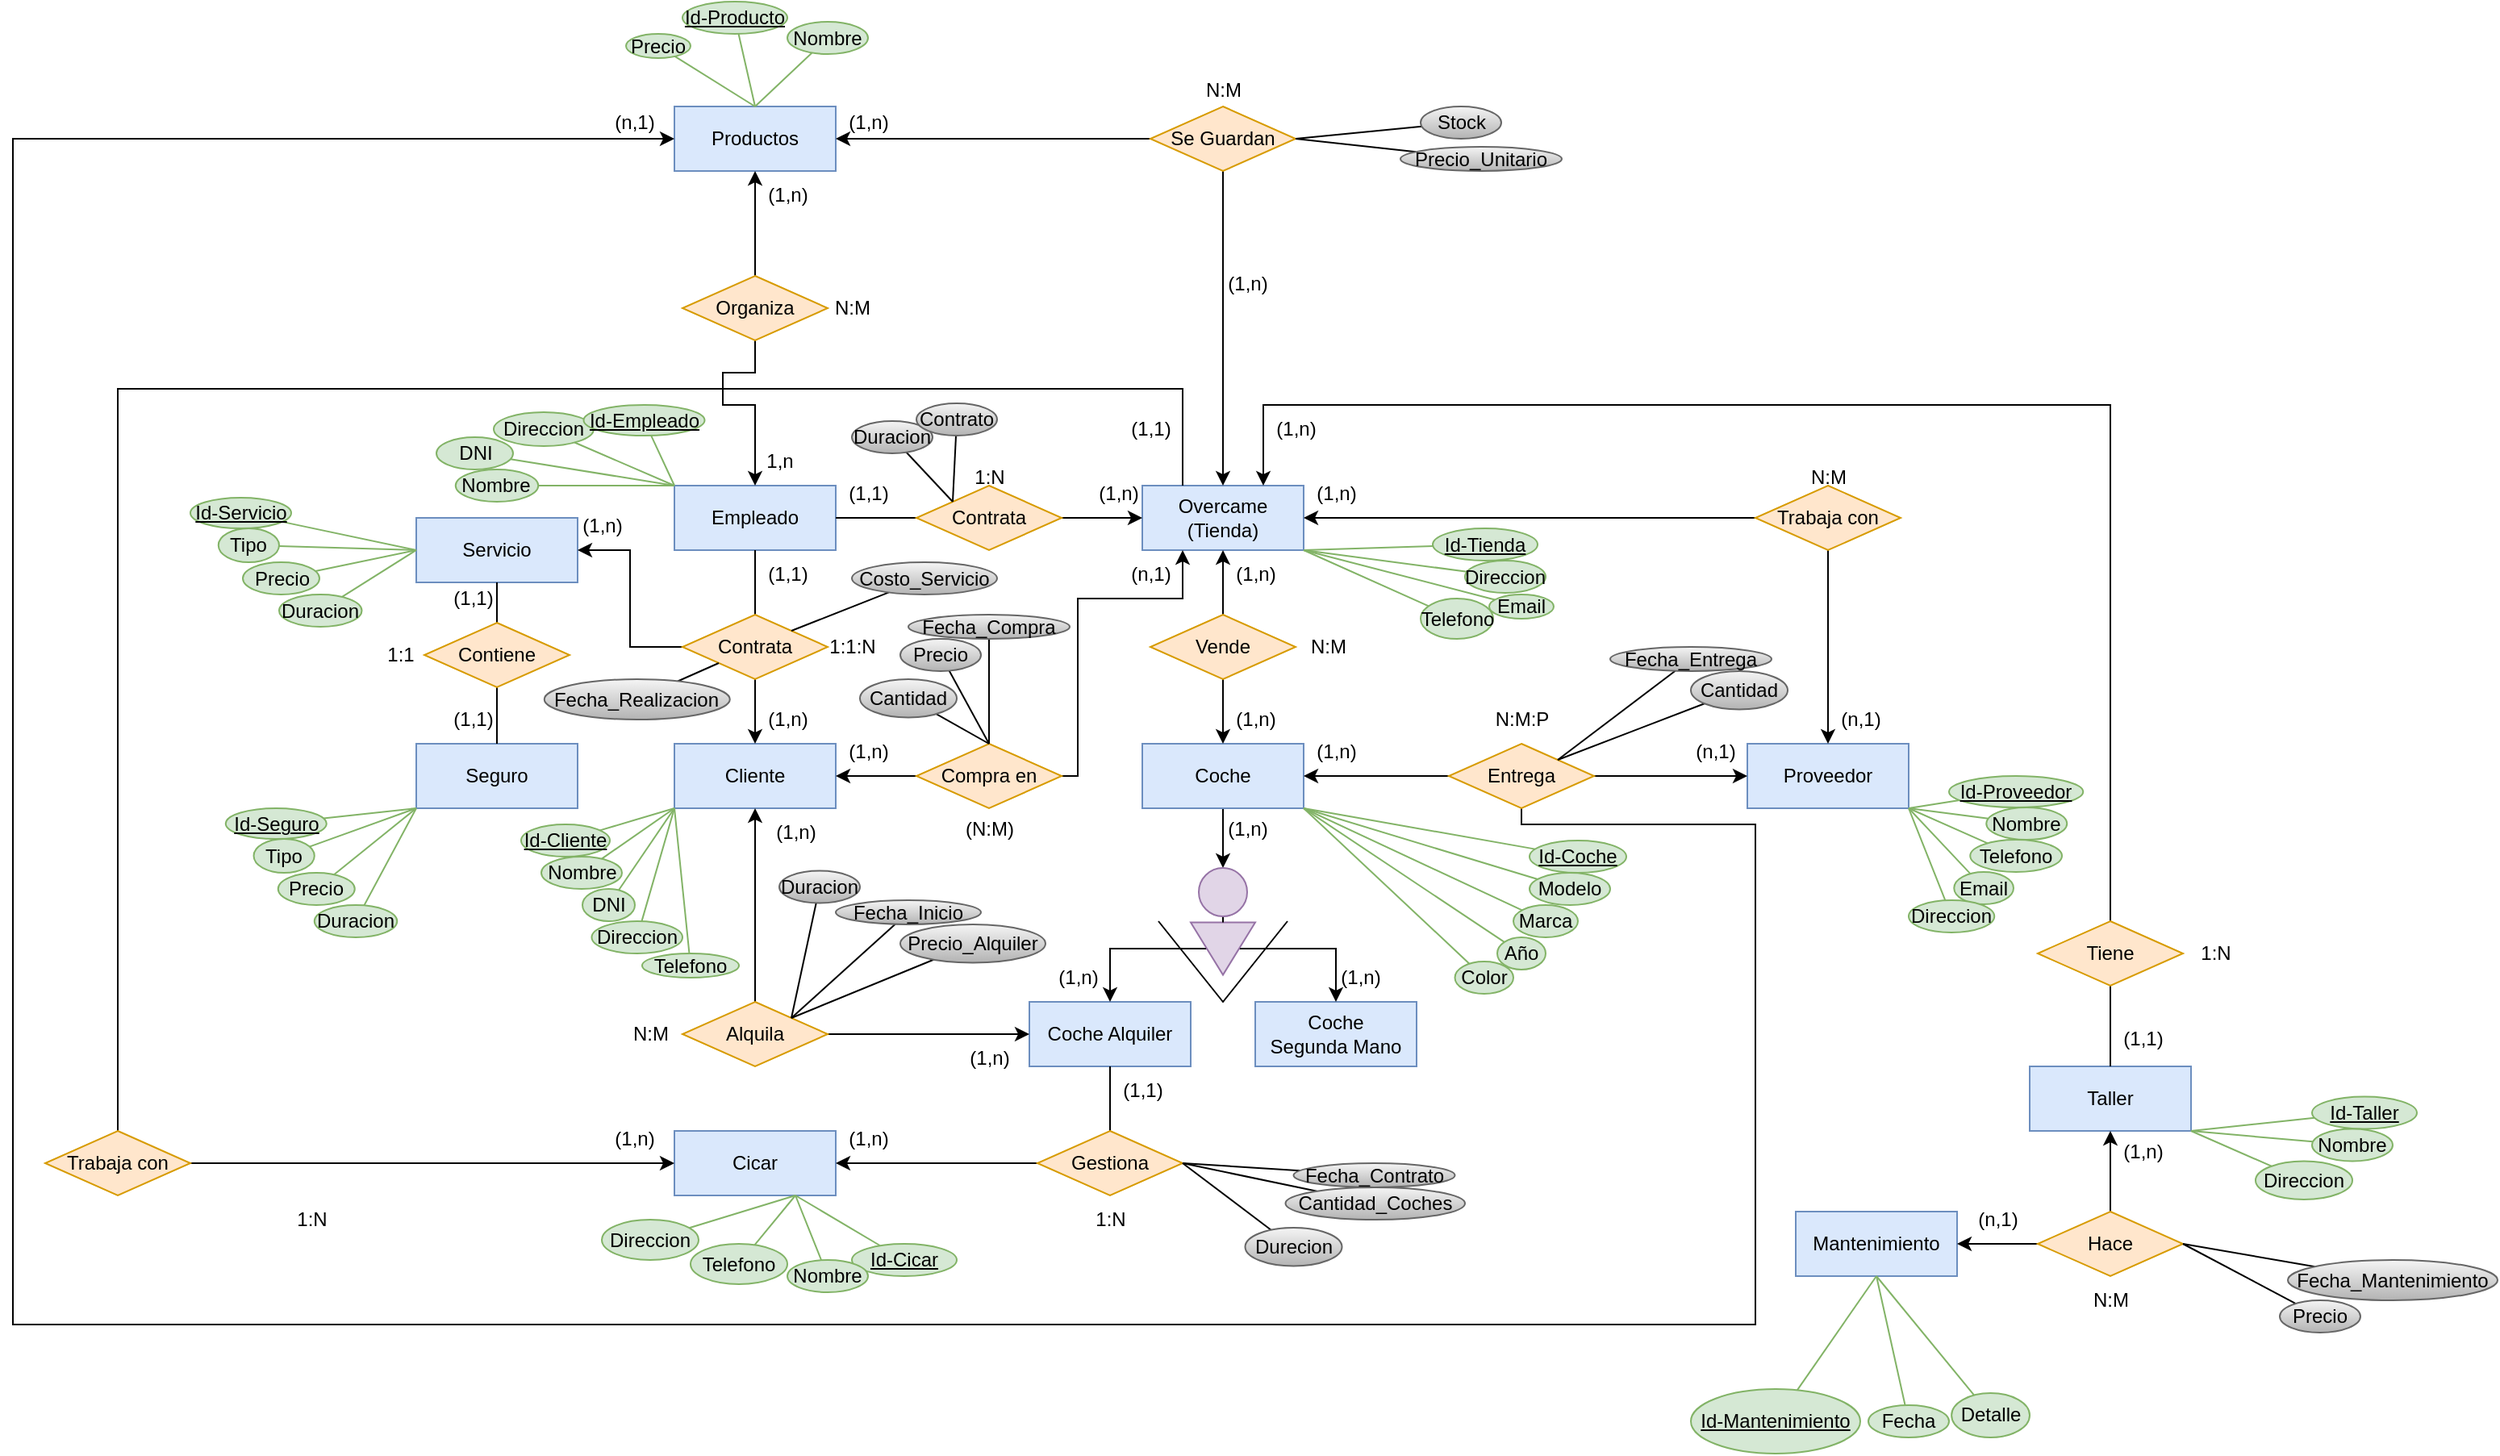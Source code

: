 <mxfile version="24.8.1">
  <diagram id="R2lEEEUBdFMjLlhIrx00" name="Page-1">
    <mxGraphModel dx="1810" dy="1668" grid="1" gridSize="10" guides="1" tooltips="1" connect="1" arrows="1" fold="1" page="1" pageScale="1" pageWidth="850" pageHeight="1100" math="0" shadow="0" extFonts="Permanent Marker^https://fonts.googleapis.com/css?family=Permanent+Marker">
      <root>
        <mxCell id="0" />
        <mxCell id="1" parent="0" />
        <mxCell id="CsL8E8aFtRLFVdAylu72-8" value="Cliente" style="whiteSpace=wrap;html=1;align=center;fillColor=#dae8fc;strokeColor=#6c8ebf;" parent="1" vertex="1">
          <mxGeometry x="40" y="440" width="100" height="40" as="geometry" />
        </mxCell>
        <mxCell id="CsL8E8aFtRLFVdAylu72-24" style="edgeStyle=orthogonalEdgeStyle;rounded=0;orthogonalLoop=1;jettySize=auto;html=1;entryX=0.5;entryY=0;entryDx=0;entryDy=0;" parent="1" source="CsL8E8aFtRLFVdAylu72-9" target="CsL8E8aFtRLFVdAylu72-3" edge="1">
          <mxGeometry relative="1" as="geometry" />
        </mxCell>
        <mxCell id="CsL8E8aFtRLFVdAylu72-9" value="Coche" style="whiteSpace=wrap;html=1;align=center;fillColor=#dae8fc;strokeColor=#6c8ebf;" parent="1" vertex="1">
          <mxGeometry x="330" y="440" width="100" height="40" as="geometry" />
        </mxCell>
        <mxCell id="CsL8E8aFtRLFVdAylu72-10" value="Productos" style="whiteSpace=wrap;html=1;align=center;fillColor=#dae8fc;strokeColor=#6c8ebf;" parent="1" vertex="1">
          <mxGeometry x="40" y="45" width="100" height="40" as="geometry" />
        </mxCell>
        <mxCell id="CsL8E8aFtRLFVdAylu72-12" value="Servicio" style="whiteSpace=wrap;html=1;align=center;fillColor=#dae8fc;strokeColor=#6c8ebf;" parent="1" vertex="1">
          <mxGeometry x="-120" y="300" width="100" height="40" as="geometry" />
        </mxCell>
        <mxCell id="CsL8E8aFtRLFVdAylu72-13" value="Proveedor" style="whiteSpace=wrap;html=1;align=center;fillColor=#dae8fc;strokeColor=#6c8ebf;" parent="1" vertex="1">
          <mxGeometry x="705" y="440" width="100" height="40" as="geometry" />
        </mxCell>
        <mxCell id="CsL8E8aFtRLFVdAylu72-14" value="Taller" style="whiteSpace=wrap;html=1;align=center;fillColor=#dae8fc;strokeColor=#6c8ebf;" parent="1" vertex="1">
          <mxGeometry x="880" y="640" width="100" height="40" as="geometry" />
        </mxCell>
        <mxCell id="CsL8E8aFtRLFVdAylu72-15" value="Overcame&lt;div&gt;(Tienda)&lt;/div&gt;" style="whiteSpace=wrap;html=1;align=center;fillColor=#dae8fc;strokeColor=#6c8ebf;" parent="1" vertex="1">
          <mxGeometry x="330" y="280" width="100" height="40" as="geometry" />
        </mxCell>
        <mxCell id="CsL8E8aFtRLFVdAylu72-16" value="Empleado" style="whiteSpace=wrap;html=1;align=center;fillColor=#dae8fc;strokeColor=#6c8ebf;" parent="1" vertex="1">
          <mxGeometry x="40" y="280" width="100" height="40" as="geometry" />
        </mxCell>
        <mxCell id="CsL8E8aFtRLFVdAylu72-17" value="Cicar" style="whiteSpace=wrap;html=1;align=center;fillColor=#dae8fc;strokeColor=#6c8ebf;" parent="1" vertex="1">
          <mxGeometry x="40" y="680" width="100" height="40" as="geometry" />
        </mxCell>
        <mxCell id="CsL8E8aFtRLFVdAylu72-18" value="Mantenimiento" style="whiteSpace=wrap;html=1;align=center;fillColor=#dae8fc;strokeColor=#6c8ebf;" parent="1" vertex="1">
          <mxGeometry x="735" y="730" width="100" height="40" as="geometry" />
        </mxCell>
        <mxCell id="CsL8E8aFtRLFVdAylu72-19" value="Seguro" style="whiteSpace=wrap;html=1;align=center;fillColor=#dae8fc;strokeColor=#6c8ebf;" parent="1" vertex="1">
          <mxGeometry x="-120" y="440" width="100" height="40" as="geometry" />
        </mxCell>
        <mxCell id="CsL8E8aFtRLFVdAylu72-22" value="Coche&lt;div&gt;Segunda Mano&lt;/div&gt;" style="whiteSpace=wrap;html=1;align=center;fillColor=#dae8fc;strokeColor=#6c8ebf;" parent="1" vertex="1">
          <mxGeometry x="400" y="600" width="100" height="40" as="geometry" />
        </mxCell>
        <mxCell id="CsL8E8aFtRLFVdAylu72-23" value="Coche Alquiler" style="whiteSpace=wrap;html=1;align=center;fillColor=#dae8fc;strokeColor=#6c8ebf;" parent="1" vertex="1">
          <mxGeometry x="260" y="600" width="100" height="40" as="geometry" />
        </mxCell>
        <mxCell id="CsL8E8aFtRLFVdAylu72-25" style="edgeStyle=orthogonalEdgeStyle;rounded=0;orthogonalLoop=1;jettySize=auto;html=1;entryX=0.5;entryY=0;entryDx=0;entryDy=0;" parent="1" source="CsL8E8aFtRLFVdAylu72-1" target="CsL8E8aFtRLFVdAylu72-22" edge="1">
          <mxGeometry relative="1" as="geometry">
            <Array as="points">
              <mxPoint x="450" y="567" />
            </Array>
          </mxGeometry>
        </mxCell>
        <mxCell id="CsL8E8aFtRLFVdAylu72-26" style="edgeStyle=orthogonalEdgeStyle;rounded=0;orthogonalLoop=1;jettySize=auto;html=1;entryX=0.5;entryY=0;entryDx=0;entryDy=0;" parent="1" source="CsL8E8aFtRLFVdAylu72-1" target="CsL8E8aFtRLFVdAylu72-23" edge="1">
          <mxGeometry relative="1" as="geometry" />
        </mxCell>
        <mxCell id="CsL8E8aFtRLFVdAylu72-75" style="rounded=0;orthogonalLoop=1;jettySize=auto;html=1;entryX=0.5;entryY=0;entryDx=0;entryDy=0;exitX=0.5;exitY=1;exitDx=0;exitDy=0;" parent="1" source="CsL8E8aFtRLFVdAylu72-32" target="CsL8E8aFtRLFVdAylu72-16" edge="1">
          <mxGeometry relative="1" as="geometry">
            <Array as="points">
              <mxPoint x="90" y="210" />
              <mxPoint x="80" y="210" />
              <mxPoint x="70" y="210" />
              <mxPoint x="70" y="230" />
              <mxPoint x="80" y="230" />
              <mxPoint x="90" y="230" />
              <mxPoint x="90" y="250" />
            </Array>
          </mxGeometry>
        </mxCell>
        <mxCell id="CsL8E8aFtRLFVdAylu72-83" style="edgeStyle=orthogonalEdgeStyle;rounded=0;orthogonalLoop=1;jettySize=auto;html=1;entryX=0.5;entryY=1;entryDx=0;entryDy=0;" parent="1" source="CsL8E8aFtRLFVdAylu72-32" target="CsL8E8aFtRLFVdAylu72-10" edge="1">
          <mxGeometry relative="1" as="geometry" />
        </mxCell>
        <mxCell id="CsL8E8aFtRLFVdAylu72-32" value="Organiza" style="shape=rhombus;perimeter=rhombusPerimeter;whiteSpace=wrap;html=1;align=center;fillColor=#ffe6cc;strokeColor=#d79b00;" parent="1" vertex="1">
          <mxGeometry x="45" y="150" width="90" height="40" as="geometry" />
        </mxCell>
        <mxCell id="CsL8E8aFtRLFVdAylu72-72" style="edgeStyle=orthogonalEdgeStyle;rounded=0;orthogonalLoop=1;jettySize=auto;html=1;entryX=0.5;entryY=1;entryDx=0;entryDy=0;" parent="1" source="CsL8E8aFtRLFVdAylu72-33" target="CsL8E8aFtRLFVdAylu72-14" edge="1">
          <mxGeometry relative="1" as="geometry" />
        </mxCell>
        <mxCell id="CsL8E8aFtRLFVdAylu72-91" style="edgeStyle=orthogonalEdgeStyle;rounded=0;orthogonalLoop=1;jettySize=auto;html=1;entryX=1;entryY=0.5;entryDx=0;entryDy=0;" parent="1" source="CsL8E8aFtRLFVdAylu72-33" target="CsL8E8aFtRLFVdAylu72-18" edge="1">
          <mxGeometry relative="1" as="geometry" />
        </mxCell>
        <mxCell id="CsL8E8aFtRLFVdAylu72-33" value="Hace" style="shape=rhombus;perimeter=rhombusPerimeter;whiteSpace=wrap;html=1;align=center;fillColor=#ffe6cc;strokeColor=#d79b00;" parent="1" vertex="1">
          <mxGeometry x="885" y="730" width="90" height="40" as="geometry" />
        </mxCell>
        <mxCell id="CsL8E8aFtRLFVdAylu72-70" style="edgeStyle=orthogonalEdgeStyle;rounded=0;orthogonalLoop=1;jettySize=auto;html=1;entryX=0.5;entryY=1;entryDx=0;entryDy=0;endArrow=none;endFill=0;" parent="1" source="CsL8E8aFtRLFVdAylu72-34" target="CsL8E8aFtRLFVdAylu72-12" edge="1">
          <mxGeometry relative="1" as="geometry" />
        </mxCell>
        <mxCell id="CsL8E8aFtRLFVdAylu72-71" style="edgeStyle=orthogonalEdgeStyle;rounded=0;orthogonalLoop=1;jettySize=auto;html=1;entryX=0.5;entryY=0;entryDx=0;entryDy=0;endArrow=none;endFill=0;" parent="1" source="CsL8E8aFtRLFVdAylu72-34" target="CsL8E8aFtRLFVdAylu72-19" edge="1">
          <mxGeometry relative="1" as="geometry" />
        </mxCell>
        <mxCell id="CsL8E8aFtRLFVdAylu72-34" value="Contiene" style="shape=rhombus;perimeter=rhombusPerimeter;whiteSpace=wrap;html=1;align=center;fillColor=#ffe6cc;strokeColor=#d79b00;" parent="1" vertex="1">
          <mxGeometry x="-115" y="365" width="90" height="40" as="geometry" />
        </mxCell>
        <mxCell id="CsL8E8aFtRLFVdAylu72-66" style="edgeStyle=orthogonalEdgeStyle;rounded=0;orthogonalLoop=1;jettySize=auto;html=1;entryX=0;entryY=0.5;entryDx=0;entryDy=0;" parent="1" source="CsL8E8aFtRLFVdAylu72-35" target="CsL8E8aFtRLFVdAylu72-17" edge="1">
          <mxGeometry relative="1" as="geometry" />
        </mxCell>
        <mxCell id="CsL8E8aFtRLFVdAylu72-67" style="edgeStyle=orthogonalEdgeStyle;rounded=0;orthogonalLoop=1;jettySize=auto;html=1;entryX=0.25;entryY=0;entryDx=0;entryDy=0;exitX=0.5;exitY=0;exitDx=0;exitDy=0;endArrow=none;endFill=0;" parent="1" source="CsL8E8aFtRLFVdAylu72-35" target="CsL8E8aFtRLFVdAylu72-15" edge="1">
          <mxGeometry relative="1" as="geometry">
            <Array as="points">
              <mxPoint x="-305" y="220" />
              <mxPoint x="355" y="220" />
            </Array>
          </mxGeometry>
        </mxCell>
        <mxCell id="CsL8E8aFtRLFVdAylu72-35" value="Trabaja con" style="shape=rhombus;perimeter=rhombusPerimeter;whiteSpace=wrap;html=1;align=center;fillColor=#ffe6cc;strokeColor=#d79b00;" parent="1" vertex="1">
          <mxGeometry x="-350" y="680" width="90" height="40" as="geometry" />
        </mxCell>
        <mxCell id="CsL8E8aFtRLFVdAylu72-64" style="edgeStyle=orthogonalEdgeStyle;rounded=0;orthogonalLoop=1;jettySize=auto;html=1;entryX=0.75;entryY=0;entryDx=0;entryDy=0;" parent="1" source="CsL8E8aFtRLFVdAylu72-36" target="CsL8E8aFtRLFVdAylu72-15" edge="1">
          <mxGeometry relative="1" as="geometry">
            <Array as="points">
              <mxPoint x="930" y="230" />
              <mxPoint x="405" y="230" />
            </Array>
          </mxGeometry>
        </mxCell>
        <mxCell id="CsL8E8aFtRLFVdAylu72-74" style="edgeStyle=orthogonalEdgeStyle;rounded=0;orthogonalLoop=1;jettySize=auto;html=1;entryX=0.5;entryY=0;entryDx=0;entryDy=0;endArrow=none;endFill=0;" parent="1" source="CsL8E8aFtRLFVdAylu72-36" target="CsL8E8aFtRLFVdAylu72-14" edge="1">
          <mxGeometry relative="1" as="geometry" />
        </mxCell>
        <mxCell id="CsL8E8aFtRLFVdAylu72-36" value="Tiene" style="shape=rhombus;perimeter=rhombusPerimeter;whiteSpace=wrap;html=1;align=center;fillColor=#ffe6cc;strokeColor=#d79b00;" parent="1" vertex="1">
          <mxGeometry x="885" y="550" width="90" height="40" as="geometry" />
        </mxCell>
        <mxCell id="CsL8E8aFtRLFVdAylu72-58" style="edgeStyle=orthogonalEdgeStyle;rounded=0;orthogonalLoop=1;jettySize=auto;html=1;entryX=0.5;entryY=1;entryDx=0;entryDy=0;" parent="1" source="CsL8E8aFtRLFVdAylu72-37" target="CsL8E8aFtRLFVdAylu72-15" edge="1">
          <mxGeometry relative="1" as="geometry" />
        </mxCell>
        <mxCell id="CsL8E8aFtRLFVdAylu72-59" style="edgeStyle=orthogonalEdgeStyle;rounded=0;orthogonalLoop=1;jettySize=auto;html=1;entryX=0.5;entryY=0;entryDx=0;entryDy=0;" parent="1" source="CsL8E8aFtRLFVdAylu72-37" target="CsL8E8aFtRLFVdAylu72-9" edge="1">
          <mxGeometry relative="1" as="geometry" />
        </mxCell>
        <mxCell id="CsL8E8aFtRLFVdAylu72-37" value="Vende" style="shape=rhombus;perimeter=rhombusPerimeter;whiteSpace=wrap;html=1;align=center;fillColor=#ffe6cc;strokeColor=#d79b00;" parent="1" vertex="1">
          <mxGeometry x="335" y="360" width="90" height="40" as="geometry" />
        </mxCell>
        <mxCell id="CsL8E8aFtRLFVdAylu72-56" style="edgeStyle=orthogonalEdgeStyle;rounded=0;orthogonalLoop=1;jettySize=auto;html=1;entryX=0;entryY=0.5;entryDx=0;entryDy=0;" parent="1" source="CsL8E8aFtRLFVdAylu72-38" target="CsL8E8aFtRLFVdAylu72-13" edge="1">
          <mxGeometry relative="1" as="geometry" />
        </mxCell>
        <mxCell id="CsL8E8aFtRLFVdAylu72-57" style="edgeStyle=orthogonalEdgeStyle;rounded=0;orthogonalLoop=1;jettySize=auto;html=1;entryX=1;entryY=0.5;entryDx=0;entryDy=0;" parent="1" source="CsL8E8aFtRLFVdAylu72-38" target="CsL8E8aFtRLFVdAylu72-9" edge="1">
          <mxGeometry relative="1" as="geometry" />
        </mxCell>
        <mxCell id="CsL8E8aFtRLFVdAylu72-84" style="edgeStyle=orthogonalEdgeStyle;rounded=0;orthogonalLoop=1;jettySize=auto;html=1;entryX=0;entryY=0.5;entryDx=0;entryDy=0;" parent="1" source="CsL8E8aFtRLFVdAylu72-38" target="CsL8E8aFtRLFVdAylu72-10" edge="1">
          <mxGeometry relative="1" as="geometry">
            <Array as="points">
              <mxPoint x="565" y="490" />
              <mxPoint x="710" y="490" />
              <mxPoint x="710" y="800" />
              <mxPoint x="-370" y="800" />
              <mxPoint x="-370" y="65" />
            </Array>
          </mxGeometry>
        </mxCell>
        <mxCell id="CsL8E8aFtRLFVdAylu72-38" value="Entrega" style="shape=rhombus;perimeter=rhombusPerimeter;whiteSpace=wrap;html=1;align=center;fillColor=#ffe6cc;strokeColor=#d79b00;" parent="1" vertex="1">
          <mxGeometry x="520" y="440" width="90" height="40" as="geometry" />
        </mxCell>
        <mxCell id="CsL8E8aFtRLFVdAylu72-54" style="edgeStyle=orthogonalEdgeStyle;rounded=0;orthogonalLoop=1;jettySize=auto;html=1;entryX=1;entryY=0.5;entryDx=0;entryDy=0;" parent="1" source="CsL8E8aFtRLFVdAylu72-39" target="CsL8E8aFtRLFVdAylu72-15" edge="1">
          <mxGeometry relative="1" as="geometry" />
        </mxCell>
        <mxCell id="CsL8E8aFtRLFVdAylu72-55" style="edgeStyle=orthogonalEdgeStyle;rounded=0;orthogonalLoop=1;jettySize=auto;html=1;entryX=0.5;entryY=0;entryDx=0;entryDy=0;" parent="1" source="CsL8E8aFtRLFVdAylu72-39" target="CsL8E8aFtRLFVdAylu72-13" edge="1">
          <mxGeometry relative="1" as="geometry" />
        </mxCell>
        <mxCell id="CsL8E8aFtRLFVdAylu72-39" value="Trabaja con" style="shape=rhombus;perimeter=rhombusPerimeter;whiteSpace=wrap;html=1;align=center;fillColor=#ffe6cc;strokeColor=#d79b00;" parent="1" vertex="1">
          <mxGeometry x="710" y="280" width="90" height="40" as="geometry" />
        </mxCell>
        <mxCell id="CsL8E8aFtRLFVdAylu72-52" style="edgeStyle=orthogonalEdgeStyle;rounded=0;orthogonalLoop=1;jettySize=auto;html=1;entryX=0;entryY=0.5;entryDx=0;entryDy=0;" parent="1" source="CsL8E8aFtRLFVdAylu72-40" target="CsL8E8aFtRLFVdAylu72-15" edge="1">
          <mxGeometry relative="1" as="geometry" />
        </mxCell>
        <mxCell id="CsL8E8aFtRLFVdAylu72-53" style="edgeStyle=orthogonalEdgeStyle;rounded=0;orthogonalLoop=1;jettySize=auto;html=1;entryX=1;entryY=0.5;entryDx=0;entryDy=0;endArrow=none;endFill=0;" parent="1" source="CsL8E8aFtRLFVdAylu72-40" target="CsL8E8aFtRLFVdAylu72-16" edge="1">
          <mxGeometry relative="1" as="geometry" />
        </mxCell>
        <mxCell id="CsL8E8aFtRLFVdAylu72-40" value="Contrata" style="shape=rhombus;perimeter=rhombusPerimeter;whiteSpace=wrap;html=1;align=center;fillColor=#ffe6cc;strokeColor=#d79b00;" parent="1" vertex="1">
          <mxGeometry x="190" y="280" width="90" height="40" as="geometry" />
        </mxCell>
        <mxCell id="CsL8E8aFtRLFVdAylu72-49" style="edgeStyle=orthogonalEdgeStyle;rounded=0;orthogonalLoop=1;jettySize=auto;html=1;entryX=0.5;entryY=1;entryDx=0;entryDy=0;" parent="1" source="CsL8E8aFtRLFVdAylu72-41" target="CsL8E8aFtRLFVdAylu72-8" edge="1">
          <mxGeometry relative="1" as="geometry" />
        </mxCell>
        <mxCell id="CsL8E8aFtRLFVdAylu72-50" style="edgeStyle=orthogonalEdgeStyle;rounded=0;orthogonalLoop=1;jettySize=auto;html=1;" parent="1" source="CsL8E8aFtRLFVdAylu72-41" target="CsL8E8aFtRLFVdAylu72-23" edge="1">
          <mxGeometry relative="1" as="geometry" />
        </mxCell>
        <mxCell id="CsL8E8aFtRLFVdAylu72-41" value="Alquila" style="shape=rhombus;perimeter=rhombusPerimeter;whiteSpace=wrap;html=1;align=center;fillColor=#ffe6cc;strokeColor=#d79b00;" parent="1" vertex="1">
          <mxGeometry x="45" y="600" width="90" height="40" as="geometry" />
        </mxCell>
        <mxCell id="CsL8E8aFtRLFVdAylu72-46" style="edgeStyle=orthogonalEdgeStyle;rounded=0;orthogonalLoop=1;jettySize=auto;html=1;entryX=0.5;entryY=0;entryDx=0;entryDy=0;" parent="1" source="CsL8E8aFtRLFVdAylu72-42" target="CsL8E8aFtRLFVdAylu72-8" edge="1">
          <mxGeometry relative="1" as="geometry" />
        </mxCell>
        <mxCell id="CsL8E8aFtRLFVdAylu72-51" style="edgeStyle=orthogonalEdgeStyle;rounded=0;orthogonalLoop=1;jettySize=auto;html=1;entryX=0.5;entryY=1;entryDx=0;entryDy=0;endArrow=none;endFill=0;" parent="1" source="CsL8E8aFtRLFVdAylu72-42" target="CsL8E8aFtRLFVdAylu72-16" edge="1">
          <mxGeometry relative="1" as="geometry" />
        </mxCell>
        <mxCell id="CsL8E8aFtRLFVdAylu72-69" style="edgeStyle=orthogonalEdgeStyle;rounded=0;orthogonalLoop=1;jettySize=auto;html=1;entryX=1;entryY=0.5;entryDx=0;entryDy=0;" parent="1" source="CsL8E8aFtRLFVdAylu72-42" target="CsL8E8aFtRLFVdAylu72-12" edge="1">
          <mxGeometry relative="1" as="geometry" />
        </mxCell>
        <mxCell id="CsL8E8aFtRLFVdAylu72-42" value="Contrata" style="shape=rhombus;perimeter=rhombusPerimeter;whiteSpace=wrap;html=1;align=center;fillColor=#ffe6cc;strokeColor=#d79b00;" parent="1" vertex="1">
          <mxGeometry x="45" y="360" width="90" height="40" as="geometry" />
        </mxCell>
        <mxCell id="CsL8E8aFtRLFVdAylu72-44" style="edgeStyle=orthogonalEdgeStyle;rounded=0;orthogonalLoop=1;jettySize=auto;html=1;entryX=1;entryY=0.5;entryDx=0;entryDy=0;" parent="1" source="CsL8E8aFtRLFVdAylu72-43" target="CsL8E8aFtRLFVdAylu72-8" edge="1">
          <mxGeometry relative="1" as="geometry" />
        </mxCell>
        <mxCell id="CsL8E8aFtRLFVdAylu72-90" style="edgeStyle=orthogonalEdgeStyle;rounded=0;orthogonalLoop=1;jettySize=auto;html=1;entryX=0.25;entryY=1;entryDx=0;entryDy=0;" parent="1" source="CsL8E8aFtRLFVdAylu72-43" target="CsL8E8aFtRLFVdAylu72-15" edge="1">
          <mxGeometry relative="1" as="geometry">
            <Array as="points">
              <mxPoint x="290" y="460" />
              <mxPoint x="290" y="350" />
              <mxPoint x="355" y="350" />
            </Array>
          </mxGeometry>
        </mxCell>
        <mxCell id="CsL8E8aFtRLFVdAylu72-43" value="Compra en" style="shape=rhombus;perimeter=rhombusPerimeter;whiteSpace=wrap;html=1;align=center;fillColor=#ffe6cc;strokeColor=#d79b00;" parent="1" vertex="1">
          <mxGeometry x="190" y="440" width="90" height="40" as="geometry" />
        </mxCell>
        <mxCell id="CsL8E8aFtRLFVdAylu72-88" style="edgeStyle=orthogonalEdgeStyle;rounded=0;orthogonalLoop=1;jettySize=auto;html=1;entryX=1;entryY=0.5;entryDx=0;entryDy=0;" parent="1" source="CsL8E8aFtRLFVdAylu72-86" target="CsL8E8aFtRLFVdAylu72-10" edge="1">
          <mxGeometry relative="1" as="geometry" />
        </mxCell>
        <mxCell id="CsL8E8aFtRLFVdAylu72-89" style="edgeStyle=orthogonalEdgeStyle;rounded=0;orthogonalLoop=1;jettySize=auto;html=1;entryX=0.5;entryY=0;entryDx=0;entryDy=0;" parent="1" source="CsL8E8aFtRLFVdAylu72-86" target="CsL8E8aFtRLFVdAylu72-15" edge="1">
          <mxGeometry relative="1" as="geometry" />
        </mxCell>
        <mxCell id="CsL8E8aFtRLFVdAylu72-86" value="Se Guardan" style="shape=rhombus;perimeter=rhombusPerimeter;whiteSpace=wrap;html=1;align=center;fillColor=#ffe6cc;strokeColor=#d79b00;" parent="1" vertex="1">
          <mxGeometry x="335" y="45" width="90" height="40" as="geometry" />
        </mxCell>
        <mxCell id="CsL8E8aFtRLFVdAylu72-92" value="N:M" style="text;html=1;align=center;verticalAlign=middle;resizable=0;points=[];autosize=1;strokeColor=none;fillColor=none;" parent="1" vertex="1">
          <mxGeometry x="420" y="365" width="50" height="30" as="geometry" />
        </mxCell>
        <mxCell id="CsL8E8aFtRLFVdAylu72-93" value="(1,n)" style="text;html=1;align=center;verticalAlign=middle;resizable=0;points=[];autosize=1;strokeColor=none;fillColor=none;" parent="1" vertex="1">
          <mxGeometry x="375" y="320" width="50" height="30" as="geometry" />
        </mxCell>
        <mxCell id="CsL8E8aFtRLFVdAylu72-94" value="(1,n)" style="text;html=1;align=center;verticalAlign=middle;resizable=0;points=[];autosize=1;strokeColor=none;fillColor=none;" parent="1" vertex="1">
          <mxGeometry x="375" y="410" width="50" height="30" as="geometry" />
        </mxCell>
        <mxCell id="CsL8E8aFtRLFVdAylu72-95" value="(1,n)" style="text;html=1;align=center;verticalAlign=middle;resizable=0;points=[];autosize=1;strokeColor=none;fillColor=none;" parent="1" vertex="1">
          <mxGeometry x="210" y="620" width="50" height="30" as="geometry" />
        </mxCell>
        <mxCell id="CsL8E8aFtRLFVdAylu72-100" style="edgeStyle=orthogonalEdgeStyle;rounded=0;orthogonalLoop=1;jettySize=auto;html=1;endArrow=none;endFill=0;" parent="1" source="CsL8E8aFtRLFVdAylu72-99" target="CsL8E8aFtRLFVdAylu72-23" edge="1">
          <mxGeometry relative="1" as="geometry" />
        </mxCell>
        <mxCell id="CsL8E8aFtRLFVdAylu72-101" style="edgeStyle=orthogonalEdgeStyle;rounded=0;orthogonalLoop=1;jettySize=auto;html=1;entryX=1;entryY=0.5;entryDx=0;entryDy=0;" parent="1" source="CsL8E8aFtRLFVdAylu72-99" target="CsL8E8aFtRLFVdAylu72-17" edge="1">
          <mxGeometry relative="1" as="geometry" />
        </mxCell>
        <mxCell id="CsL8E8aFtRLFVdAylu72-99" value="Gestiona" style="shape=rhombus;perimeter=rhombusPerimeter;whiteSpace=wrap;html=1;align=center;fillColor=#ffe6cc;strokeColor=#d79b00;" parent="1" vertex="1">
          <mxGeometry x="265" y="680" width="90" height="40" as="geometry" />
        </mxCell>
        <mxCell id="CsL8E8aFtRLFVdAylu72-102" value="1:1:N" style="text;html=1;align=center;verticalAlign=middle;resizable=0;points=[];autosize=1;strokeColor=none;fillColor=none;" parent="1" vertex="1">
          <mxGeometry x="125" y="365" width="50" height="30" as="geometry" />
        </mxCell>
        <mxCell id="CsL8E8aFtRLFVdAylu72-103" value="(1,n)" style="text;html=1;align=center;verticalAlign=middle;resizable=0;points=[];autosize=1;strokeColor=none;fillColor=none;" parent="1" vertex="1">
          <mxGeometry x="85" y="410" width="50" height="30" as="geometry" />
        </mxCell>
        <mxCell id="CsL8E8aFtRLFVdAylu72-104" value="(1,n)" style="text;html=1;align=center;verticalAlign=middle;resizable=0;points=[];autosize=1;strokeColor=none;fillColor=none;" parent="1" vertex="1">
          <mxGeometry x="-30" y="290" width="50" height="30" as="geometry" />
        </mxCell>
        <mxCell id="CsL8E8aFtRLFVdAylu72-105" value="(1,1)" style="text;html=1;align=center;verticalAlign=middle;resizable=0;points=[];autosize=1;strokeColor=none;fillColor=none;" parent="1" vertex="1">
          <mxGeometry x="85" y="320" width="50" height="30" as="geometry" />
        </mxCell>
        <mxCell id="CsL8E8aFtRLFVdAylu72-106" value="(1,n)" style="text;html=1;align=center;verticalAlign=middle;resizable=0;points=[];autosize=1;strokeColor=none;fillColor=none;" parent="1" vertex="1">
          <mxGeometry x="90" y="480" width="50" height="30" as="geometry" />
        </mxCell>
        <mxCell id="CsL8E8aFtRLFVdAylu72-107" value="(1,n)" style="text;html=1;align=center;verticalAlign=middle;resizable=0;points=[];autosize=1;strokeColor=none;fillColor=none;" parent="1" vertex="1">
          <mxGeometry x="265" y="570" width="50" height="30" as="geometry" />
        </mxCell>
        <mxCell id="CsL8E8aFtRLFVdAylu72-108" value="(1,n)" style="text;html=1;align=center;verticalAlign=middle;resizable=0;points=[];autosize=1;strokeColor=none;fillColor=none;" parent="1" vertex="1">
          <mxGeometry x="440" y="570" width="50" height="30" as="geometry" />
        </mxCell>
        <mxCell id="CsL8E8aFtRLFVdAylu72-109" value="(1,1)" style="text;html=1;align=center;verticalAlign=middle;resizable=0;points=[];autosize=1;strokeColor=none;fillColor=none;" parent="1" vertex="1">
          <mxGeometry x="135" y="270" width="50" height="30" as="geometry" />
        </mxCell>
        <mxCell id="CsL8E8aFtRLFVdAylu72-110" value="(1,n)" style="text;html=1;align=center;verticalAlign=middle;resizable=0;points=[];autosize=1;strokeColor=none;fillColor=none;" parent="1" vertex="1">
          <mxGeometry x="290" y="270" width="50" height="30" as="geometry" />
        </mxCell>
        <mxCell id="CsL8E8aFtRLFVdAylu72-111" value="1:N" style="text;html=1;align=center;verticalAlign=middle;resizable=0;points=[];autosize=1;strokeColor=none;fillColor=none;" parent="1" vertex="1">
          <mxGeometry x="215" y="260" width="40" height="30" as="geometry" />
        </mxCell>
        <mxCell id="CsL8E8aFtRLFVdAylu72-112" value="(1,n)" style="text;html=1;align=center;verticalAlign=middle;resizable=0;points=[];autosize=1;strokeColor=none;fillColor=none;" parent="1" vertex="1">
          <mxGeometry x="135" y="670" width="50" height="30" as="geometry" />
        </mxCell>
        <mxCell id="CsL8E8aFtRLFVdAylu72-113" value="(1,1)" style="text;html=1;align=center;verticalAlign=middle;resizable=0;points=[];autosize=1;strokeColor=none;fillColor=none;" parent="1" vertex="1">
          <mxGeometry x="305" y="640" width="50" height="30" as="geometry" />
        </mxCell>
        <mxCell id="CsL8E8aFtRLFVdAylu72-114" value="1:N" style="text;html=1;align=center;verticalAlign=middle;resizable=0;points=[];autosize=1;strokeColor=none;fillColor=none;" parent="1" vertex="1">
          <mxGeometry x="290" y="720" width="40" height="30" as="geometry" />
        </mxCell>
        <mxCell id="CsL8E8aFtRLFVdAylu72-116" value="N:M" style="text;html=1;align=center;verticalAlign=middle;resizable=0;points=[];autosize=1;strokeColor=none;fillColor=none;" parent="1" vertex="1">
          <mxGeometry y="605" width="50" height="30" as="geometry" />
        </mxCell>
        <mxCell id="CsL8E8aFtRLFVdAylu72-117" value="N:M" style="text;html=1;align=center;verticalAlign=middle;resizable=0;points=[];autosize=1;strokeColor=none;fillColor=none;" parent="1" vertex="1">
          <mxGeometry x="730" y="260" width="50" height="30" as="geometry" />
        </mxCell>
        <mxCell id="CsL8E8aFtRLFVdAylu72-118" value="(1,n)" style="text;html=1;align=center;verticalAlign=middle;resizable=0;points=[];autosize=1;strokeColor=none;fillColor=none;" parent="1" vertex="1">
          <mxGeometry x="425" y="270" width="50" height="30" as="geometry" />
        </mxCell>
        <mxCell id="CsL8E8aFtRLFVdAylu72-119" value="(n,1)" style="text;html=1;align=center;verticalAlign=middle;resizable=0;points=[];autosize=1;strokeColor=none;fillColor=none;" parent="1" vertex="1">
          <mxGeometry x="750" y="410" width="50" height="30" as="geometry" />
        </mxCell>
        <mxCell id="CsL8E8aFtRLFVdAylu72-120" value="(1,n)" style="text;html=1;align=center;verticalAlign=middle;resizable=0;points=[];autosize=1;strokeColor=none;fillColor=none;" parent="1" vertex="1">
          <mxGeometry x="425" y="430" width="50" height="30" as="geometry" />
        </mxCell>
        <mxCell id="CsL8E8aFtRLFVdAylu72-121" value="(n,1)" style="text;html=1;align=center;verticalAlign=middle;resizable=0;points=[];autosize=1;strokeColor=none;fillColor=none;" parent="1" vertex="1">
          <mxGeometry x="660" y="430" width="50" height="30" as="geometry" />
        </mxCell>
        <mxCell id="CsL8E8aFtRLFVdAylu72-122" value="(n,1)" style="text;html=1;align=center;verticalAlign=middle;resizable=0;points=[];autosize=1;strokeColor=none;fillColor=none;" parent="1" vertex="1">
          <mxGeometry x="-10" y="40" width="50" height="30" as="geometry" />
        </mxCell>
        <mxCell id="CsL8E8aFtRLFVdAylu72-125" value="" style="group" parent="1" vertex="1" connectable="0">
          <mxGeometry x="340" y="517" width="80" height="83" as="geometry" />
        </mxCell>
        <mxCell id="CsL8E8aFtRLFVdAylu72-7" value="" style="group" parent="CsL8E8aFtRLFVdAylu72-125" vertex="1" connectable="0">
          <mxGeometry x="20" width="40" height="66.25" as="geometry" />
        </mxCell>
        <mxCell id="CsL8E8aFtRLFVdAylu72-1" value="" style="triangle;whiteSpace=wrap;html=1;rotation=90;fillColor=#e1d5e7;strokeColor=#9673a6;" parent="CsL8E8aFtRLFVdAylu72-7" vertex="1">
          <mxGeometry x="3.75" y="30" width="32.5" height="40" as="geometry" />
        </mxCell>
        <mxCell id="CsL8E8aFtRLFVdAylu72-6" style="edgeStyle=orthogonalEdgeStyle;rounded=0;orthogonalLoop=1;jettySize=auto;html=1;entryX=0;entryY=0.5;entryDx=0;entryDy=0;endArrow=none;endFill=0;" parent="CsL8E8aFtRLFVdAylu72-7" source="CsL8E8aFtRLFVdAylu72-3" target="CsL8E8aFtRLFVdAylu72-1" edge="1">
          <mxGeometry relative="1" as="geometry">
            <Array as="points">
              <mxPoint x="20" />
              <mxPoint x="20" />
            </Array>
          </mxGeometry>
        </mxCell>
        <mxCell id="CsL8E8aFtRLFVdAylu72-3" value="" style="ellipse;whiteSpace=wrap;html=1;aspect=fixed;fillColor=#e1d5e7;strokeColor=#9673a6;" parent="CsL8E8aFtRLFVdAylu72-7" vertex="1">
          <mxGeometry x="5" width="30" height="30" as="geometry" />
        </mxCell>
        <mxCell id="CsL8E8aFtRLFVdAylu72-124" value="" style="endArrow=none;html=1;rounded=0;" parent="CsL8E8aFtRLFVdAylu72-125" edge="1">
          <mxGeometry relative="1" as="geometry">
            <mxPoint y="33" as="sourcePoint" />
            <mxPoint x="80" y="33" as="targetPoint" />
            <Array as="points">
              <mxPoint x="40" y="83" />
            </Array>
          </mxGeometry>
        </mxCell>
        <mxCell id="CsL8E8aFtRLFVdAylu72-126" value="(1,n)" style="text;html=1;align=center;verticalAlign=middle;resizable=0;points=[];autosize=1;strokeColor=none;fillColor=none;" parent="1" vertex="1">
          <mxGeometry x="-10" y="670" width="50" height="30" as="geometry" />
        </mxCell>
        <mxCell id="CsL8E8aFtRLFVdAylu72-127" value="(1,1)" style="text;html=1;align=center;verticalAlign=middle;resizable=0;points=[];autosize=1;strokeColor=none;fillColor=none;" parent="1" vertex="1">
          <mxGeometry x="310" y="230" width="50" height="30" as="geometry" />
        </mxCell>
        <mxCell id="CsL8E8aFtRLFVdAylu72-128" value="1:N" style="text;html=1;align=center;verticalAlign=middle;resizable=0;points=[];autosize=1;strokeColor=none;fillColor=none;" parent="1" vertex="1">
          <mxGeometry x="-205" y="720" width="40" height="30" as="geometry" />
        </mxCell>
        <mxCell id="CsL8E8aFtRLFVdAylu72-129" value="N:M:P" style="text;html=1;align=center;verticalAlign=middle;resizable=0;points=[];autosize=1;strokeColor=none;fillColor=none;" parent="1" vertex="1">
          <mxGeometry x="535" y="410" width="60" height="30" as="geometry" />
        </mxCell>
        <mxCell id="CsL8E8aFtRLFVdAylu72-131" value="(1,n)" style="text;html=1;align=center;verticalAlign=middle;resizable=0;points=[];autosize=1;strokeColor=none;fillColor=none;" parent="1" vertex="1">
          <mxGeometry x="925" y="678" width="50" height="30" as="geometry" />
        </mxCell>
        <mxCell id="CsL8E8aFtRLFVdAylu72-132" value="(n,1)" style="text;html=1;align=center;verticalAlign=middle;resizable=0;points=[];autosize=1;strokeColor=none;fillColor=none;" parent="1" vertex="1">
          <mxGeometry x="835" y="720" width="50" height="30" as="geometry" />
        </mxCell>
        <mxCell id="CsL8E8aFtRLFVdAylu72-133" value="N:M" style="text;html=1;align=center;verticalAlign=middle;resizable=0;points=[];autosize=1;strokeColor=none;fillColor=none;" parent="1" vertex="1">
          <mxGeometry x="905" y="770" width="50" height="30" as="geometry" />
        </mxCell>
        <mxCell id="CsL8E8aFtRLFVdAylu72-134" value="(1,n)" style="text;html=1;align=center;verticalAlign=middle;resizable=0;points=[];autosize=1;strokeColor=none;fillColor=none;" parent="1" vertex="1">
          <mxGeometry x="370" y="478" width="50" height="30" as="geometry" />
        </mxCell>
        <mxCell id="CsL8E8aFtRLFVdAylu72-135" value="1,n" style="text;html=1;align=center;verticalAlign=middle;resizable=0;points=[];autosize=1;strokeColor=none;fillColor=none;" parent="1" vertex="1">
          <mxGeometry x="85" y="250" width="40" height="30" as="geometry" />
        </mxCell>
        <mxCell id="CsL8E8aFtRLFVdAylu72-136" value="(1,n)" style="text;html=1;align=center;verticalAlign=middle;resizable=0;points=[];autosize=1;strokeColor=none;fillColor=none;" parent="1" vertex="1">
          <mxGeometry x="85" y="85" width="50" height="30" as="geometry" />
        </mxCell>
        <mxCell id="CsL8E8aFtRLFVdAylu72-137" value="N:M" style="text;html=1;align=center;verticalAlign=middle;resizable=0;points=[];autosize=1;strokeColor=none;fillColor=none;" parent="1" vertex="1">
          <mxGeometry x="125" y="155" width="50" height="30" as="geometry" />
        </mxCell>
        <mxCell id="CsL8E8aFtRLFVdAylu72-138" value="N:M" style="text;html=1;align=center;verticalAlign=middle;resizable=0;points=[];autosize=1;strokeColor=none;fillColor=none;" parent="1" vertex="1">
          <mxGeometry x="355" y="20" width="50" height="30" as="geometry" />
        </mxCell>
        <mxCell id="CsL8E8aFtRLFVdAylu72-139" value="(1,n)" style="text;html=1;align=center;verticalAlign=middle;resizable=0;points=[];autosize=1;strokeColor=none;fillColor=none;" parent="1" vertex="1">
          <mxGeometry x="135" y="40" width="50" height="30" as="geometry" />
        </mxCell>
        <mxCell id="CsL8E8aFtRLFVdAylu72-140" value="(1,n)" style="text;html=1;align=center;verticalAlign=middle;resizable=0;points=[];autosize=1;strokeColor=none;fillColor=none;" parent="1" vertex="1">
          <mxGeometry x="370" y="140" width="50" height="30" as="geometry" />
        </mxCell>
        <mxCell id="CsL8E8aFtRLFVdAylu72-141" value="(1,1)" style="text;html=1;align=center;verticalAlign=middle;resizable=0;points=[];autosize=1;strokeColor=none;fillColor=none;" parent="1" vertex="1">
          <mxGeometry x="-110" y="410" width="50" height="30" as="geometry" />
        </mxCell>
        <mxCell id="CsL8E8aFtRLFVdAylu72-142" value="(1,1)" style="text;html=1;align=center;verticalAlign=middle;resizable=0;points=[];autosize=1;strokeColor=none;fillColor=none;" parent="1" vertex="1">
          <mxGeometry x="-110" y="335" width="50" height="30" as="geometry" />
        </mxCell>
        <mxCell id="CsL8E8aFtRLFVdAylu72-143" value="1:1" style="text;html=1;align=center;verticalAlign=middle;resizable=0;points=[];autosize=1;strokeColor=none;fillColor=none;" parent="1" vertex="1">
          <mxGeometry x="-150" y="370" width="40" height="30" as="geometry" />
        </mxCell>
        <mxCell id="CsL8E8aFtRLFVdAylu72-144" value="(1,1)" style="text;html=1;align=center;verticalAlign=middle;resizable=0;points=[];autosize=1;strokeColor=none;fillColor=none;" parent="1" vertex="1">
          <mxGeometry x="925" y="608" width="50" height="30" as="geometry" />
        </mxCell>
        <mxCell id="CsL8E8aFtRLFVdAylu72-145" value="(1,n)" style="text;html=1;align=center;verticalAlign=middle;resizable=0;points=[];autosize=1;strokeColor=none;fillColor=none;" parent="1" vertex="1">
          <mxGeometry x="400" y="230" width="50" height="30" as="geometry" />
        </mxCell>
        <mxCell id="CsL8E8aFtRLFVdAylu72-146" value="1:N" style="text;html=1;align=center;verticalAlign=middle;resizable=0;points=[];autosize=1;strokeColor=none;fillColor=none;" parent="1" vertex="1">
          <mxGeometry x="975" y="555" width="40" height="30" as="geometry" />
        </mxCell>
        <mxCell id="CsL8E8aFtRLFVdAylu72-147" value="(1,n)" style="text;html=1;align=center;verticalAlign=middle;resizable=0;points=[];autosize=1;strokeColor=none;fillColor=none;" parent="1" vertex="1">
          <mxGeometry x="135" y="430" width="50" height="30" as="geometry" />
        </mxCell>
        <mxCell id="CsL8E8aFtRLFVdAylu72-148" value="(n,1)" style="text;html=1;align=center;verticalAlign=middle;resizable=0;points=[];autosize=1;strokeColor=none;fillColor=none;" parent="1" vertex="1">
          <mxGeometry x="310" y="320" width="50" height="30" as="geometry" />
        </mxCell>
        <mxCell id="CsL8E8aFtRLFVdAylu72-149" value="(N:M)" style="text;html=1;align=center;verticalAlign=middle;resizable=0;points=[];autosize=1;strokeColor=none;fillColor=none;" parent="1" vertex="1">
          <mxGeometry x="210" y="478" width="50" height="30" as="geometry" />
        </mxCell>
        <mxCell id="JXQCX-pXFuUWfHpVdgid-14" style="rounded=0;orthogonalLoop=1;jettySize=auto;html=1;entryX=1;entryY=1;entryDx=0;entryDy=0;endArrow=none;endFill=0;fillColor=#d5e8d4;strokeColor=#82b366;" parent="1" source="JXQCX-pXFuUWfHpVdgid-2" target="CsL8E8aFtRLFVdAylu72-9" edge="1">
          <mxGeometry relative="1" as="geometry" />
        </mxCell>
        <mxCell id="JXQCX-pXFuUWfHpVdgid-2" value="Id-Coche" style="ellipse;whiteSpace=wrap;html=1;align=center;fontStyle=4;fillColor=#d5e8d4;strokeColor=#82b366;" parent="1" vertex="1">
          <mxGeometry x="570" y="500" width="60" height="20" as="geometry" />
        </mxCell>
        <mxCell id="JXQCX-pXFuUWfHpVdgid-15" style="rounded=0;orthogonalLoop=1;jettySize=auto;html=1;entryX=1;entryY=1;entryDx=0;entryDy=0;endArrow=none;endFill=0;fillColor=#d5e8d4;strokeColor=#82b366;" parent="1" source="JXQCX-pXFuUWfHpVdgid-9" target="CsL8E8aFtRLFVdAylu72-9" edge="1">
          <mxGeometry relative="1" as="geometry" />
        </mxCell>
        <mxCell id="JXQCX-pXFuUWfHpVdgid-9" value="Modelo" style="ellipse;whiteSpace=wrap;html=1;align=center;fillColor=#d5e8d4;strokeColor=#82b366;" parent="1" vertex="1">
          <mxGeometry x="570" y="520" width="50" height="20" as="geometry" />
        </mxCell>
        <mxCell id="JXQCX-pXFuUWfHpVdgid-16" style="rounded=0;orthogonalLoop=1;jettySize=auto;html=1;entryX=1;entryY=1;entryDx=0;entryDy=0;endArrow=none;endFill=0;fillColor=#d5e8d4;strokeColor=#82b366;" parent="1" source="JXQCX-pXFuUWfHpVdgid-10" target="CsL8E8aFtRLFVdAylu72-9" edge="1">
          <mxGeometry relative="1" as="geometry" />
        </mxCell>
        <mxCell id="JXQCX-pXFuUWfHpVdgid-10" value="Marca" style="ellipse;whiteSpace=wrap;html=1;align=center;fillColor=#d5e8d4;strokeColor=#82b366;" parent="1" vertex="1">
          <mxGeometry x="560" y="540" width="40" height="20" as="geometry" />
        </mxCell>
        <mxCell id="JXQCX-pXFuUWfHpVdgid-17" style="rounded=0;orthogonalLoop=1;jettySize=auto;html=1;entryX=1;entryY=1;entryDx=0;entryDy=0;endArrow=none;endFill=0;fillColor=#d5e8d4;strokeColor=#82b366;" parent="1" source="JXQCX-pXFuUWfHpVdgid-11" target="CsL8E8aFtRLFVdAylu72-9" edge="1">
          <mxGeometry relative="1" as="geometry" />
        </mxCell>
        <mxCell id="JXQCX-pXFuUWfHpVdgid-11" value="Año" style="ellipse;whiteSpace=wrap;html=1;align=center;fillColor=#d5e8d4;strokeColor=#82b366;" parent="1" vertex="1">
          <mxGeometry x="550" y="560" width="30" height="20" as="geometry" />
        </mxCell>
        <mxCell id="JXQCX-pXFuUWfHpVdgid-13" style="rounded=0;orthogonalLoop=1;jettySize=auto;html=1;entryX=1;entryY=1;entryDx=0;entryDy=0;endArrow=none;endFill=0;fillColor=#d5e8d4;strokeColor=#82b366;" parent="1" source="JXQCX-pXFuUWfHpVdgid-12" target="CsL8E8aFtRLFVdAylu72-9" edge="1">
          <mxGeometry relative="1" as="geometry" />
        </mxCell>
        <mxCell id="JXQCX-pXFuUWfHpVdgid-12" value="Color" style="ellipse;whiteSpace=wrap;html=1;align=center;fillColor=#d5e8d4;strokeColor=#82b366;" parent="1" vertex="1">
          <mxGeometry x="523.75" y="575" width="36.25" height="20" as="geometry" />
        </mxCell>
        <mxCell id="JXQCX-pXFuUWfHpVdgid-28" style="rounded=0;orthogonalLoop=1;jettySize=auto;html=1;entryX=0;entryY=1;entryDx=0;entryDy=0;endArrow=none;endFill=0;fillColor=#d5e8d4;strokeColor=#82b366;" parent="1" source="JXQCX-pXFuUWfHpVdgid-19" target="CsL8E8aFtRLFVdAylu72-8" edge="1">
          <mxGeometry relative="1" as="geometry" />
        </mxCell>
        <mxCell id="JXQCX-pXFuUWfHpVdgid-19" value="Id-Cliente" style="ellipse;whiteSpace=wrap;html=1;align=center;fontStyle=4;fillColor=#d5e8d4;strokeColor=#82b366;" parent="1" vertex="1">
          <mxGeometry x="-55" y="490" width="55" height="20" as="geometry" />
        </mxCell>
        <mxCell id="JXQCX-pXFuUWfHpVdgid-27" style="rounded=0;orthogonalLoop=1;jettySize=auto;html=1;entryX=0;entryY=1;entryDx=0;entryDy=0;endArrow=none;endFill=0;fillColor=#d5e8d4;strokeColor=#82b366;" parent="1" source="JXQCX-pXFuUWfHpVdgid-20" target="CsL8E8aFtRLFVdAylu72-8" edge="1">
          <mxGeometry relative="1" as="geometry" />
        </mxCell>
        <mxCell id="JXQCX-pXFuUWfHpVdgid-20" value="Nombre" style="ellipse;whiteSpace=wrap;html=1;align=center;fillColor=#d5e8d4;strokeColor=#82b366;" parent="1" vertex="1">
          <mxGeometry x="-42.5" y="510" width="50" height="20" as="geometry" />
        </mxCell>
        <mxCell id="JXQCX-pXFuUWfHpVdgid-26" style="rounded=0;orthogonalLoop=1;jettySize=auto;html=1;entryX=0;entryY=1;entryDx=0;entryDy=0;endArrow=none;endFill=0;fillColor=#d5e8d4;strokeColor=#82b366;" parent="1" source="JXQCX-pXFuUWfHpVdgid-21" target="CsL8E8aFtRLFVdAylu72-8" edge="1">
          <mxGeometry relative="1" as="geometry" />
        </mxCell>
        <mxCell id="JXQCX-pXFuUWfHpVdgid-21" value="DNI" style="ellipse;whiteSpace=wrap;html=1;align=center;fillColor=#d5e8d4;strokeColor=#82b366;" parent="1" vertex="1">
          <mxGeometry x="-17" y="530" width="32.5" height="20" as="geometry" />
        </mxCell>
        <mxCell id="JXQCX-pXFuUWfHpVdgid-24" style="rounded=0;orthogonalLoop=1;jettySize=auto;html=1;entryX=0;entryY=1;entryDx=0;entryDy=0;endArrow=none;endFill=0;fillColor=#d5e8d4;strokeColor=#82b366;" parent="1" source="JXQCX-pXFuUWfHpVdgid-22" target="CsL8E8aFtRLFVdAylu72-8" edge="1">
          <mxGeometry relative="1" as="geometry" />
        </mxCell>
        <mxCell id="JXQCX-pXFuUWfHpVdgid-22" value="Telefono" style="ellipse;whiteSpace=wrap;html=1;align=center;fillColor=#d5e8d4;strokeColor=#82b366;" parent="1" vertex="1">
          <mxGeometry x="20" y="570" width="60" height="15" as="geometry" />
        </mxCell>
        <mxCell id="JXQCX-pXFuUWfHpVdgid-25" style="rounded=0;orthogonalLoop=1;jettySize=auto;html=1;entryX=0;entryY=1;entryDx=0;entryDy=0;endArrow=none;endFill=0;fillColor=#d5e8d4;strokeColor=#82b366;" parent="1" source="JXQCX-pXFuUWfHpVdgid-23" target="CsL8E8aFtRLFVdAylu72-8" edge="1">
          <mxGeometry relative="1" as="geometry" />
        </mxCell>
        <mxCell id="JXQCX-pXFuUWfHpVdgid-23" value="Direccion" style="ellipse;whiteSpace=wrap;html=1;align=center;fillColor=#d5e8d4;strokeColor=#82b366;" parent="1" vertex="1">
          <mxGeometry x="-11.25" y="550" width="56.25" height="20" as="geometry" />
        </mxCell>
        <mxCell id="JXQCX-pXFuUWfHpVdgid-36" style="rounded=0;orthogonalLoop=1;jettySize=auto;html=1;entryX=0;entryY=0;entryDx=0;entryDy=0;endArrow=none;endFill=0;fillColor=#d5e8d4;strokeColor=#82b366;" parent="1" source="JXQCX-pXFuUWfHpVdgid-30" target="CsL8E8aFtRLFVdAylu72-16" edge="1">
          <mxGeometry relative="1" as="geometry" />
        </mxCell>
        <mxCell id="JXQCX-pXFuUWfHpVdgid-30" value="Nombre" style="ellipse;whiteSpace=wrap;html=1;align=center;fillColor=#d5e8d4;strokeColor=#82b366;" parent="1" vertex="1">
          <mxGeometry x="-95.62" y="270" width="51.25" height="20" as="geometry" />
        </mxCell>
        <mxCell id="JXQCX-pXFuUWfHpVdgid-35" style="rounded=0;orthogonalLoop=1;jettySize=auto;html=1;entryX=0;entryY=0;entryDx=0;entryDy=0;endArrow=none;endFill=0;fillColor=#d5e8d4;strokeColor=#82b366;" parent="1" source="JXQCX-pXFuUWfHpVdgid-31" target="CsL8E8aFtRLFVdAylu72-16" edge="1">
          <mxGeometry relative="1" as="geometry" />
        </mxCell>
        <mxCell id="JXQCX-pXFuUWfHpVdgid-31" value="DNI" style="ellipse;whiteSpace=wrap;html=1;align=center;fillColor=#d5e8d4;strokeColor=#82b366;" parent="1" vertex="1">
          <mxGeometry x="-107.5" y="250" width="47.5" height="20" as="geometry" />
        </mxCell>
        <mxCell id="JXQCX-pXFuUWfHpVdgid-34" style="rounded=0;orthogonalLoop=1;jettySize=auto;html=1;entryX=0;entryY=0;entryDx=0;entryDy=0;endArrow=none;endFill=0;fillColor=#d5e8d4;strokeColor=#82b366;" parent="1" source="JXQCX-pXFuUWfHpVdgid-32" target="CsL8E8aFtRLFVdAylu72-16" edge="1">
          <mxGeometry relative="1" as="geometry" />
        </mxCell>
        <mxCell id="JXQCX-pXFuUWfHpVdgid-32" value="Direccion" style="ellipse;whiteSpace=wrap;html=1;align=center;fillColor=#d5e8d4;strokeColor=#82b366;" parent="1" vertex="1">
          <mxGeometry x="-72" y="234.5" width="62" height="21" as="geometry" />
        </mxCell>
        <mxCell id="JXQCX-pXFuUWfHpVdgid-33" style="rounded=0;orthogonalLoop=1;jettySize=auto;html=1;entryX=0;entryY=0;entryDx=0;entryDy=0;endArrow=none;endFill=0;fillColor=#d5e8d4;strokeColor=#82b366;" parent="1" source="JXQCX-pXFuUWfHpVdgid-29" target="CsL8E8aFtRLFVdAylu72-16" edge="1">
          <mxGeometry relative="1" as="geometry" />
        </mxCell>
        <mxCell id="JXQCX-pXFuUWfHpVdgid-29" value="Id-Empleado" style="ellipse;whiteSpace=wrap;html=1;align=center;fontStyle=4;fillColor=#d5e8d4;strokeColor=#82b366;" parent="1" vertex="1">
          <mxGeometry x="-16.25" y="230" width="75" height="19" as="geometry" />
        </mxCell>
        <mxCell id="JXQCX-pXFuUWfHpVdgid-42" style="rounded=0;orthogonalLoop=1;jettySize=auto;html=1;entryX=1;entryY=1;entryDx=0;entryDy=0;endArrow=none;endFill=0;fillColor=#d5e8d4;strokeColor=#82b366;" parent="1" source="JXQCX-pXFuUWfHpVdgid-37" target="CsL8E8aFtRLFVdAylu72-15" edge="1">
          <mxGeometry relative="1" as="geometry" />
        </mxCell>
        <mxCell id="JXQCX-pXFuUWfHpVdgid-37" value="Id-Tienda" style="ellipse;whiteSpace=wrap;html=1;align=center;fontStyle=4;fillColor=#d5e8d4;strokeColor=#82b366;" parent="1" vertex="1">
          <mxGeometry x="510" y="306.5" width="65" height="20" as="geometry" />
        </mxCell>
        <mxCell id="JXQCX-pXFuUWfHpVdgid-43" style="rounded=0;orthogonalLoop=1;jettySize=auto;html=1;entryX=1;entryY=1;entryDx=0;entryDy=0;endArrow=none;endFill=0;fillColor=#d5e8d4;strokeColor=#82b366;" parent="1" source="JXQCX-pXFuUWfHpVdgid-38" target="CsL8E8aFtRLFVdAylu72-15" edge="1">
          <mxGeometry relative="1" as="geometry" />
        </mxCell>
        <mxCell id="JXQCX-pXFuUWfHpVdgid-38" value="Direccion" style="ellipse;whiteSpace=wrap;html=1;align=center;fillColor=#d5e8d4;strokeColor=#82b366;" parent="1" vertex="1">
          <mxGeometry x="530" y="326.5" width="50" height="20" as="geometry" />
        </mxCell>
        <mxCell id="JXQCX-pXFuUWfHpVdgid-44" style="rounded=0;orthogonalLoop=1;jettySize=auto;html=1;entryX=1;entryY=1;entryDx=0;entryDy=0;endArrow=none;endFill=0;fillColor=#d5e8d4;strokeColor=#82b366;" parent="1" source="JXQCX-pXFuUWfHpVdgid-39" target="CsL8E8aFtRLFVdAylu72-15" edge="1">
          <mxGeometry relative="1" as="geometry" />
        </mxCell>
        <mxCell id="JXQCX-pXFuUWfHpVdgid-39" value="Email" style="ellipse;whiteSpace=wrap;html=1;align=center;fillColor=#d5e8d4;strokeColor=#82b366;" parent="1" vertex="1">
          <mxGeometry x="545" y="347.5" width="40" height="15" as="geometry" />
        </mxCell>
        <mxCell id="JXQCX-pXFuUWfHpVdgid-48" style="rounded=0;orthogonalLoop=1;jettySize=auto;html=1;entryX=1;entryY=1;entryDx=0;entryDy=0;endArrow=none;endFill=0;fillColor=#d5e8d4;strokeColor=#82b366;" parent="1" source="JXQCX-pXFuUWfHpVdgid-45" target="CsL8E8aFtRLFVdAylu72-14" edge="1">
          <mxGeometry relative="1" as="geometry" />
        </mxCell>
        <mxCell id="JXQCX-pXFuUWfHpVdgid-45" value="Id-Taller" style="ellipse;whiteSpace=wrap;html=1;align=center;fontStyle=4;fillColor=#d5e8d4;strokeColor=#82b366;" parent="1" vertex="1">
          <mxGeometry x="1055" y="658.75" width="65" height="20" as="geometry" />
        </mxCell>
        <mxCell id="JXQCX-pXFuUWfHpVdgid-49" style="rounded=0;orthogonalLoop=1;jettySize=auto;html=1;entryX=1;entryY=1;entryDx=0;entryDy=0;endArrow=none;endFill=0;fillColor=#d5e8d4;strokeColor=#82b366;" parent="1" source="JXQCX-pXFuUWfHpVdgid-46" target="CsL8E8aFtRLFVdAylu72-14" edge="1">
          <mxGeometry relative="1" as="geometry" />
        </mxCell>
        <mxCell id="JXQCX-pXFuUWfHpVdgid-46" value="Nombre" style="ellipse;whiteSpace=wrap;html=1;align=center;fillColor=#d5e8d4;strokeColor=#82b366;" parent="1" vertex="1">
          <mxGeometry x="1055" y="678.75" width="50" height="20" as="geometry" />
        </mxCell>
        <mxCell id="JXQCX-pXFuUWfHpVdgid-50" style="rounded=0;orthogonalLoop=1;jettySize=auto;html=1;entryX=1;entryY=1;entryDx=0;entryDy=0;endArrow=none;endFill=0;fillColor=#d5e8d4;strokeColor=#82b366;" parent="1" source="JXQCX-pXFuUWfHpVdgid-47" target="CsL8E8aFtRLFVdAylu72-14" edge="1">
          <mxGeometry relative="1" as="geometry" />
        </mxCell>
        <mxCell id="JXQCX-pXFuUWfHpVdgid-47" value="Direccion" style="ellipse;whiteSpace=wrap;html=1;align=center;fillColor=#d5e8d4;strokeColor=#82b366;" parent="1" vertex="1">
          <mxGeometry x="1020" y="698.75" width="60" height="23.75" as="geometry" />
        </mxCell>
        <mxCell id="JXQCX-pXFuUWfHpVdgid-60" style="rounded=0;orthogonalLoop=1;jettySize=auto;html=1;entryX=1;entryY=1;entryDx=0;entryDy=0;endArrow=none;endFill=0;fillColor=#d5e8d4;strokeColor=#82b366;" parent="1" source="JXQCX-pXFuUWfHpVdgid-51" target="CsL8E8aFtRLFVdAylu72-13" edge="1">
          <mxGeometry relative="1" as="geometry" />
        </mxCell>
        <mxCell id="JXQCX-pXFuUWfHpVdgid-51" value="Id-Proveedor" style="ellipse;whiteSpace=wrap;html=1;align=center;fontStyle=4;fillColor=#d5e8d4;strokeColor=#82b366;" parent="1" vertex="1">
          <mxGeometry x="830" y="460" width="83.13" height="19.5" as="geometry" />
        </mxCell>
        <mxCell id="JXQCX-pXFuUWfHpVdgid-59" style="rounded=0;orthogonalLoop=1;jettySize=auto;html=1;entryX=1;entryY=1;entryDx=0;entryDy=0;endArrow=none;endFill=0;fillColor=#d5e8d4;strokeColor=#82b366;" parent="1" source="JXQCX-pXFuUWfHpVdgid-52" target="CsL8E8aFtRLFVdAylu72-13" edge="1">
          <mxGeometry relative="1" as="geometry" />
        </mxCell>
        <mxCell id="JXQCX-pXFuUWfHpVdgid-52" value="Nombre" style="ellipse;whiteSpace=wrap;html=1;align=center;fillColor=#d5e8d4;strokeColor=#82b366;" parent="1" vertex="1">
          <mxGeometry x="853.13" y="479.5" width="50" height="20" as="geometry" />
        </mxCell>
        <mxCell id="JXQCX-pXFuUWfHpVdgid-58" style="rounded=0;orthogonalLoop=1;jettySize=auto;html=1;entryX=1;entryY=1;entryDx=0;entryDy=0;endArrow=none;endFill=0;fillColor=#d5e8d4;strokeColor=#82b366;" parent="1" source="JXQCX-pXFuUWfHpVdgid-53" target="CsL8E8aFtRLFVdAylu72-13" edge="1">
          <mxGeometry relative="1" as="geometry" />
        </mxCell>
        <mxCell id="JXQCX-pXFuUWfHpVdgid-53" value="Telefono" style="ellipse;whiteSpace=wrap;html=1;align=center;fillColor=#d5e8d4;strokeColor=#82b366;" parent="1" vertex="1">
          <mxGeometry x="843.13" y="499.5" width="56.87" height="20" as="geometry" />
        </mxCell>
        <mxCell id="JXQCX-pXFuUWfHpVdgid-57" style="rounded=0;orthogonalLoop=1;jettySize=auto;html=1;entryX=1;entryY=1;entryDx=0;entryDy=0;endArrow=none;endFill=0;fillColor=#d5e8d4;strokeColor=#82b366;" parent="1" source="JXQCX-pXFuUWfHpVdgid-54" target="CsL8E8aFtRLFVdAylu72-13" edge="1">
          <mxGeometry relative="1" as="geometry" />
        </mxCell>
        <mxCell id="JXQCX-pXFuUWfHpVdgid-54" value="Email" style="ellipse;whiteSpace=wrap;html=1;align=center;fillColor=#d5e8d4;strokeColor=#82b366;" parent="1" vertex="1">
          <mxGeometry x="833.13" y="519.5" width="36.87" height="20" as="geometry" />
        </mxCell>
        <mxCell id="JXQCX-pXFuUWfHpVdgid-56" style="rounded=0;orthogonalLoop=1;jettySize=auto;html=1;entryX=1;entryY=1;entryDx=0;entryDy=0;endArrow=none;endFill=0;fillColor=#d5e8d4;strokeColor=#82b366;" parent="1" source="JXQCX-pXFuUWfHpVdgid-55" target="CsL8E8aFtRLFVdAylu72-13" edge="1">
          <mxGeometry relative="1" as="geometry" />
        </mxCell>
        <mxCell id="JXQCX-pXFuUWfHpVdgid-55" value="Direccion" style="ellipse;whiteSpace=wrap;html=1;align=center;fillColor=#d5e8d4;strokeColor=#82b366;" parent="1" vertex="1">
          <mxGeometry x="805" y="537" width="53.12" height="20" as="geometry" />
        </mxCell>
        <mxCell id="JXQCX-pXFuUWfHpVdgid-75" style="rounded=0;orthogonalLoop=1;jettySize=auto;html=1;endArrow=none;endFill=0;fillColor=#d5e8d4;strokeColor=#82b366;" parent="1" source="JXQCX-pXFuUWfHpVdgid-62" edge="1">
          <mxGeometry relative="1" as="geometry">
            <mxPoint x="-120" y="320" as="targetPoint" />
          </mxGeometry>
        </mxCell>
        <mxCell id="JXQCX-pXFuUWfHpVdgid-62" value="Duracion" style="ellipse;whiteSpace=wrap;html=1;align=center;fillColor=#d5e8d4;strokeColor=#82b366;" parent="1" vertex="1">
          <mxGeometry x="-205" y="347.5" width="51.25" height="20" as="geometry" />
        </mxCell>
        <mxCell id="JXQCX-pXFuUWfHpVdgid-74" style="rounded=0;orthogonalLoop=1;jettySize=auto;html=1;entryX=0;entryY=0.5;entryDx=0;entryDy=0;endArrow=none;endFill=0;fillColor=#d5e8d4;strokeColor=#82b366;" parent="1" source="JXQCX-pXFuUWfHpVdgid-64" target="CsL8E8aFtRLFVdAylu72-12" edge="1">
          <mxGeometry relative="1" as="geometry">
            <mxPoint x="-207.5" y="258" as="targetPoint" />
          </mxGeometry>
        </mxCell>
        <mxCell id="JXQCX-pXFuUWfHpVdgid-64" value="Precio" style="ellipse;whiteSpace=wrap;html=1;align=center;fillColor=#d5e8d4;strokeColor=#82b366;" parent="1" vertex="1">
          <mxGeometry x="-227.5" y="327.5" width="47.5" height="20" as="geometry" />
        </mxCell>
        <mxCell id="JXQCX-pXFuUWfHpVdgid-73" style="rounded=0;orthogonalLoop=1;jettySize=auto;html=1;endArrow=none;endFill=0;fillColor=#d5e8d4;strokeColor=#82b366;" parent="1" source="JXQCX-pXFuUWfHpVdgid-66" edge="1">
          <mxGeometry relative="1" as="geometry">
            <mxPoint x="-120" y="320" as="targetPoint" />
          </mxGeometry>
        </mxCell>
        <mxCell id="JXQCX-pXFuUWfHpVdgid-66" value="Tipo" style="ellipse;whiteSpace=wrap;html=1;align=center;fillColor=#d5e8d4;strokeColor=#82b366;" parent="1" vertex="1">
          <mxGeometry x="-242.62" y="306.5" width="37.62" height="21" as="geometry" />
        </mxCell>
        <mxCell id="JXQCX-pXFuUWfHpVdgid-72" style="rounded=0;orthogonalLoop=1;jettySize=auto;html=1;entryX=0;entryY=0.5;entryDx=0;entryDy=0;endArrow=none;endFill=0;fillColor=#d5e8d4;strokeColor=#82b366;" parent="1" source="JXQCX-pXFuUWfHpVdgid-68" target="CsL8E8aFtRLFVdAylu72-12" edge="1">
          <mxGeometry relative="1" as="geometry">
            <mxPoint x="-207.5" y="258" as="targetPoint" />
          </mxGeometry>
        </mxCell>
        <mxCell id="JXQCX-pXFuUWfHpVdgid-68" value="Id-Servicio" style="ellipse;whiteSpace=wrap;html=1;align=center;fontStyle=4;fillColor=#d5e8d4;strokeColor=#82b366;" parent="1" vertex="1">
          <mxGeometry x="-260" y="287.5" width="62.5" height="19" as="geometry" />
        </mxCell>
        <mxCell id="JXQCX-pXFuUWfHpVdgid-79" style="rounded=0;orthogonalLoop=1;jettySize=auto;html=1;entryX=0.5;entryY=0;entryDx=0;entryDy=0;endArrow=none;endFill=0;fillColor=#d5e8d4;strokeColor=#82b366;" parent="1" source="JXQCX-pXFuUWfHpVdgid-76" target="CsL8E8aFtRLFVdAylu72-10" edge="1">
          <mxGeometry relative="1" as="geometry" />
        </mxCell>
        <mxCell id="JXQCX-pXFuUWfHpVdgid-76" value="Id-Producto" style="ellipse;whiteSpace=wrap;html=1;align=center;fontStyle=4;fillColor=#d5e8d4;strokeColor=#82b366;" parent="1" vertex="1">
          <mxGeometry x="45" y="-20" width="65" height="20" as="geometry" />
        </mxCell>
        <mxCell id="JXQCX-pXFuUWfHpVdgid-80" style="rounded=0;orthogonalLoop=1;jettySize=auto;html=1;entryX=0.5;entryY=0;entryDx=0;entryDy=0;endArrow=none;endFill=0;fillColor=#d5e8d4;strokeColor=#82b366;" parent="1" source="JXQCX-pXFuUWfHpVdgid-77" target="CsL8E8aFtRLFVdAylu72-10" edge="1">
          <mxGeometry relative="1" as="geometry" />
        </mxCell>
        <mxCell id="JXQCX-pXFuUWfHpVdgid-77" value="Nombre" style="ellipse;whiteSpace=wrap;html=1;align=center;fillColor=#d5e8d4;strokeColor=#82b366;" parent="1" vertex="1">
          <mxGeometry x="110" y="-7.5" width="50" height="20" as="geometry" />
        </mxCell>
        <mxCell id="JXQCX-pXFuUWfHpVdgid-81" style="rounded=0;orthogonalLoop=1;jettySize=auto;html=1;entryX=0.5;entryY=0;entryDx=0;entryDy=0;endArrow=none;endFill=0;fillColor=#d5e8d4;strokeColor=#82b366;" parent="1" source="JXQCX-pXFuUWfHpVdgid-78" target="CsL8E8aFtRLFVdAylu72-10" edge="1">
          <mxGeometry relative="1" as="geometry" />
        </mxCell>
        <mxCell id="JXQCX-pXFuUWfHpVdgid-78" value="Precio" style="ellipse;whiteSpace=wrap;html=1;align=center;fillColor=#d5e8d4;strokeColor=#82b366;" parent="1" vertex="1">
          <mxGeometry x="10" width="40" height="15" as="geometry" />
        </mxCell>
        <mxCell id="JXQCX-pXFuUWfHpVdgid-90" style="rounded=0;orthogonalLoop=1;jettySize=auto;html=1;entryX=0;entryY=1;entryDx=0;entryDy=0;endArrow=none;endFill=0;fillColor=#d5e8d4;strokeColor=#82b366;" parent="1" source="JXQCX-pXFuUWfHpVdgid-83" target="CsL8E8aFtRLFVdAylu72-19" edge="1">
          <mxGeometry relative="1" as="geometry" />
        </mxCell>
        <mxCell id="JXQCX-pXFuUWfHpVdgid-83" value="Duracion" style="ellipse;whiteSpace=wrap;html=1;align=center;fillColor=#d5e8d4;strokeColor=#82b366;" parent="1" vertex="1">
          <mxGeometry x="-183.12" y="540" width="51.25" height="20" as="geometry" />
        </mxCell>
        <mxCell id="JXQCX-pXFuUWfHpVdgid-89" style="rounded=0;orthogonalLoop=1;jettySize=auto;html=1;entryX=0;entryY=1;entryDx=0;entryDy=0;endArrow=none;endFill=0;fillColor=#d5e8d4;strokeColor=#82b366;" parent="1" source="JXQCX-pXFuUWfHpVdgid-84" target="CsL8E8aFtRLFVdAylu72-19" edge="1">
          <mxGeometry relative="1" as="geometry" />
        </mxCell>
        <mxCell id="JXQCX-pXFuUWfHpVdgid-84" value="Precio" style="ellipse;whiteSpace=wrap;html=1;align=center;fillColor=#d5e8d4;strokeColor=#82b366;" parent="1" vertex="1">
          <mxGeometry x="-205.62" y="520" width="47.5" height="20" as="geometry" />
        </mxCell>
        <mxCell id="JXQCX-pXFuUWfHpVdgid-88" style="rounded=0;orthogonalLoop=1;jettySize=auto;html=1;entryX=0;entryY=1;entryDx=0;entryDy=0;endArrow=none;endFill=0;fillColor=#d5e8d4;strokeColor=#82b366;" parent="1" source="JXQCX-pXFuUWfHpVdgid-85" target="CsL8E8aFtRLFVdAylu72-19" edge="1">
          <mxGeometry relative="1" as="geometry" />
        </mxCell>
        <mxCell id="JXQCX-pXFuUWfHpVdgid-85" value="Tipo" style="ellipse;whiteSpace=wrap;html=1;align=center;fillColor=#d5e8d4;strokeColor=#82b366;" parent="1" vertex="1">
          <mxGeometry x="-220.74" y="499" width="37.62" height="21" as="geometry" />
        </mxCell>
        <mxCell id="JXQCX-pXFuUWfHpVdgid-87" style="rounded=0;orthogonalLoop=1;jettySize=auto;html=1;entryX=0;entryY=1;entryDx=0;entryDy=0;endArrow=none;endFill=0;fillColor=#d5e8d4;strokeColor=#82b366;" parent="1" source="JXQCX-pXFuUWfHpVdgid-86" target="CsL8E8aFtRLFVdAylu72-19" edge="1">
          <mxGeometry relative="1" as="geometry" />
        </mxCell>
        <mxCell id="JXQCX-pXFuUWfHpVdgid-86" value="Id-Seguro" style="ellipse;whiteSpace=wrap;html=1;align=center;fontStyle=4;fillColor=#d5e8d4;strokeColor=#82b366;" parent="1" vertex="1">
          <mxGeometry x="-238.12" y="480" width="62.5" height="19" as="geometry" />
        </mxCell>
        <mxCell id="JXQCX-pXFuUWfHpVdgid-96" style="rounded=0;orthogonalLoop=1;jettySize=auto;html=1;entryX=0.75;entryY=1;entryDx=0;entryDy=0;endArrow=none;endFill=0;fillColor=#d5e8d4;strokeColor=#82b366;" parent="1" source="JXQCX-pXFuUWfHpVdgid-91" target="CsL8E8aFtRLFVdAylu72-17" edge="1">
          <mxGeometry relative="1" as="geometry" />
        </mxCell>
        <mxCell id="JXQCX-pXFuUWfHpVdgid-91" value="Id-Cicar" style="ellipse;whiteSpace=wrap;html=1;align=center;fontStyle=4;fillColor=#d5e8d4;strokeColor=#82b366;" parent="1" vertex="1">
          <mxGeometry x="150" y="750" width="65" height="20" as="geometry" />
        </mxCell>
        <mxCell id="JXQCX-pXFuUWfHpVdgid-94" style="rounded=0;orthogonalLoop=1;jettySize=auto;html=1;entryX=0.75;entryY=1;entryDx=0;entryDy=0;endArrow=none;endFill=0;fillColor=#d5e8d4;strokeColor=#82b366;" parent="1" source="JXQCX-pXFuUWfHpVdgid-92" target="CsL8E8aFtRLFVdAylu72-17" edge="1">
          <mxGeometry relative="1" as="geometry" />
        </mxCell>
        <mxCell id="JXQCX-pXFuUWfHpVdgid-92" value="Nombre" style="ellipse;whiteSpace=wrap;html=1;align=center;fillColor=#d5e8d4;strokeColor=#82b366;" parent="1" vertex="1">
          <mxGeometry x="110" y="760" width="50" height="20" as="geometry" />
        </mxCell>
        <mxCell id="JXQCX-pXFuUWfHpVdgid-95" style="rounded=0;orthogonalLoop=1;jettySize=auto;html=1;entryX=0.75;entryY=1;entryDx=0;entryDy=0;endArrow=none;endFill=0;fillColor=#d5e8d4;strokeColor=#82b366;" parent="1" source="JXQCX-pXFuUWfHpVdgid-93" target="CsL8E8aFtRLFVdAylu72-17" edge="1">
          <mxGeometry relative="1" as="geometry" />
        </mxCell>
        <mxCell id="JXQCX-pXFuUWfHpVdgid-93" value="Telefono" style="ellipse;whiteSpace=wrap;html=1;align=center;fillColor=#d5e8d4;strokeColor=#82b366;" parent="1" vertex="1">
          <mxGeometry x="50" y="750" width="60" height="25" as="geometry" />
        </mxCell>
        <mxCell id="JXQCX-pXFuUWfHpVdgid-101" style="rounded=0;orthogonalLoop=1;jettySize=auto;html=1;entryX=0.5;entryY=1;entryDx=0;entryDy=0;endArrow=none;endFill=0;fillColor=#d5e8d4;strokeColor=#82b366;" parent="1" source="JXQCX-pXFuUWfHpVdgid-97" target="CsL8E8aFtRLFVdAylu72-18" edge="1">
          <mxGeometry relative="1" as="geometry" />
        </mxCell>
        <mxCell id="JXQCX-pXFuUWfHpVdgid-97" value="Id-Mantenimiento" style="ellipse;whiteSpace=wrap;html=1;align=center;fontStyle=4;fillColor=#d5e8d4;strokeColor=#82b366;" parent="1" vertex="1">
          <mxGeometry x="670" y="840" width="105" height="40" as="geometry" />
        </mxCell>
        <mxCell id="JXQCX-pXFuUWfHpVdgid-102" style="rounded=0;orthogonalLoop=1;jettySize=auto;html=1;entryX=0.5;entryY=1;entryDx=0;entryDy=0;endArrow=none;endFill=0;fillColor=#d5e8d4;strokeColor=#82b366;" parent="1" source="JXQCX-pXFuUWfHpVdgid-98" target="CsL8E8aFtRLFVdAylu72-18" edge="1">
          <mxGeometry relative="1" as="geometry" />
        </mxCell>
        <mxCell id="JXQCX-pXFuUWfHpVdgid-98" value="Fecha" style="ellipse;whiteSpace=wrap;html=1;align=center;fillColor=#d5e8d4;strokeColor=#82b366;" parent="1" vertex="1">
          <mxGeometry x="780" y="850" width="50" height="20" as="geometry" />
        </mxCell>
        <mxCell id="JXQCX-pXFuUWfHpVdgid-103" style="rounded=0;orthogonalLoop=1;jettySize=auto;html=1;entryX=0.5;entryY=1;entryDx=0;entryDy=0;endArrow=none;endFill=0;fillColor=#d5e8d4;strokeColor=#82b366;" parent="1" source="JXQCX-pXFuUWfHpVdgid-99" target="CsL8E8aFtRLFVdAylu72-18" edge="1">
          <mxGeometry relative="1" as="geometry" />
        </mxCell>
        <mxCell id="JXQCX-pXFuUWfHpVdgid-99" value="Detalle" style="ellipse;whiteSpace=wrap;html=1;align=center;fillColor=#d5e8d4;strokeColor=#82b366;" parent="1" vertex="1">
          <mxGeometry x="831.57" y="842.5" width="48.43" height="27.5" as="geometry" />
        </mxCell>
        <mxCell id="JXQCX-pXFuUWfHpVdgid-117" style="rounded=0;orthogonalLoop=1;jettySize=auto;html=1;entryX=0.5;entryY=0;entryDx=0;entryDy=0;endArrow=none;endFill=0;exitX=0.5;exitY=1;exitDx=0;exitDy=0;" parent="1" source="JXQCX-pXFuUWfHpVdgid-118" target="CsL8E8aFtRLFVdAylu72-43" edge="1">
          <mxGeometry relative="1" as="geometry">
            <mxPoint x="244.56" y="384.928" as="sourcePoint" />
          </mxGeometry>
        </mxCell>
        <mxCell id="JXQCX-pXFuUWfHpVdgid-116" style="rounded=0;orthogonalLoop=1;jettySize=auto;html=1;entryX=0.5;entryY=0;entryDx=0;entryDy=0;endArrow=none;endFill=0;" parent="1" source="JXQCX-pXFuUWfHpVdgid-113" target="CsL8E8aFtRLFVdAylu72-43" edge="1">
          <mxGeometry relative="1" as="geometry" />
        </mxCell>
        <mxCell id="JXQCX-pXFuUWfHpVdgid-113" value="Precio" style="ellipse;whiteSpace=wrap;html=1;align=center;fillColor=#f5f5f5;strokeColor=#666666;gradientColor=#b3b3b3;direction=east;" parent="1" vertex="1">
          <mxGeometry x="180" y="375" width="50" height="20" as="geometry" />
        </mxCell>
        <mxCell id="JXQCX-pXFuUWfHpVdgid-115" style="rounded=0;orthogonalLoop=1;jettySize=auto;html=1;entryX=0.5;entryY=0;entryDx=0;entryDy=0;endArrow=none;endFill=0;" parent="1" source="JXQCX-pXFuUWfHpVdgid-114" target="CsL8E8aFtRLFVdAylu72-43" edge="1">
          <mxGeometry relative="1" as="geometry" />
        </mxCell>
        <mxCell id="JXQCX-pXFuUWfHpVdgid-114" value="Cantidad" style="ellipse;whiteSpace=wrap;html=1;align=center;fillColor=#f5f5f5;strokeColor=#666666;gradientColor=#b3b3b3;" parent="1" vertex="1">
          <mxGeometry x="155" y="400" width="60" height="23.75" as="geometry" />
        </mxCell>
        <mxCell id="JXQCX-pXFuUWfHpVdgid-118" value="Fecha_Compra" style="ellipse;whiteSpace=wrap;html=1;align=center;fillColor=#f5f5f5;strokeColor=#666666;gradientColor=#b3b3b3;direction=east;" parent="1" vertex="1">
          <mxGeometry x="185" y="360" width="100" height="15" as="geometry" />
        </mxCell>
        <mxCell id="JXQCX-pXFuUWfHpVdgid-122" style="rounded=0;orthogonalLoop=1;jettySize=auto;html=1;entryX=1;entryY=0;entryDx=0;entryDy=0;endArrow=none;endFill=0;" parent="1" source="JXQCX-pXFuUWfHpVdgid-119" target="CsL8E8aFtRLFVdAylu72-41" edge="1">
          <mxGeometry relative="1" as="geometry" />
        </mxCell>
        <mxCell id="JXQCX-pXFuUWfHpVdgid-119" value="Duracion" style="ellipse;whiteSpace=wrap;html=1;align=center;fillColor=#f5f5f5;strokeColor=#666666;gradientColor=#b3b3b3;direction=east;" parent="1" vertex="1">
          <mxGeometry x="105" y="518.75" width="50" height="20" as="geometry" />
        </mxCell>
        <mxCell id="JXQCX-pXFuUWfHpVdgid-124" style="rounded=0;orthogonalLoop=1;jettySize=auto;html=1;entryX=1;entryY=0;entryDx=0;entryDy=0;endArrow=none;endFill=0;" parent="1" source="JXQCX-pXFuUWfHpVdgid-120" target="CsL8E8aFtRLFVdAylu72-41" edge="1">
          <mxGeometry relative="1" as="geometry" />
        </mxCell>
        <mxCell id="JXQCX-pXFuUWfHpVdgid-120" value="Precio_Alquiler" style="ellipse;whiteSpace=wrap;html=1;align=center;fillColor=#f5f5f5;strokeColor=#666666;gradientColor=#b3b3b3;" parent="1" vertex="1">
          <mxGeometry x="180" y="552" width="90" height="23.75" as="geometry" />
        </mxCell>
        <mxCell id="JXQCX-pXFuUWfHpVdgid-123" style="rounded=0;orthogonalLoop=1;jettySize=auto;html=1;entryX=1;entryY=0;entryDx=0;entryDy=0;endArrow=none;endFill=0;" parent="1" source="JXQCX-pXFuUWfHpVdgid-121" target="CsL8E8aFtRLFVdAylu72-41" edge="1">
          <mxGeometry relative="1" as="geometry" />
        </mxCell>
        <mxCell id="JXQCX-pXFuUWfHpVdgid-121" value="Fecha_Inicio" style="ellipse;whiteSpace=wrap;html=1;align=center;fillColor=#f5f5f5;strokeColor=#666666;gradientColor=#b3b3b3;direction=east;" parent="1" vertex="1">
          <mxGeometry x="140" y="537" width="90" height="15" as="geometry" />
        </mxCell>
        <mxCell id="JXQCX-pXFuUWfHpVdgid-135" style="rounded=0;orthogonalLoop=1;jettySize=auto;html=1;entryX=1;entryY=0;entryDx=0;entryDy=0;endArrow=none;endFill=0;" parent="1" source="JXQCX-pXFuUWfHpVdgid-132" target="CsL8E8aFtRLFVdAylu72-38" edge="1">
          <mxGeometry relative="1" as="geometry" />
        </mxCell>
        <mxCell id="JXQCX-pXFuUWfHpVdgid-132" value="Cantidad" style="ellipse;whiteSpace=wrap;html=1;align=center;fillColor=#f5f5f5;strokeColor=#666666;gradientColor=#b3b3b3;" parent="1" vertex="1">
          <mxGeometry x="670" y="395" width="60" height="23.75" as="geometry" />
        </mxCell>
        <mxCell id="JXQCX-pXFuUWfHpVdgid-134" style="rounded=0;orthogonalLoop=1;jettySize=auto;html=1;entryX=1;entryY=0;entryDx=0;entryDy=0;endArrow=none;endFill=0;" parent="1" source="JXQCX-pXFuUWfHpVdgid-133" target="CsL8E8aFtRLFVdAylu72-38" edge="1">
          <mxGeometry relative="1" as="geometry" />
        </mxCell>
        <mxCell id="JXQCX-pXFuUWfHpVdgid-133" value="Fecha_Entrega" style="ellipse;whiteSpace=wrap;html=1;align=center;fillColor=#f5f5f5;strokeColor=#666666;gradientColor=#b3b3b3;direction=east;" parent="1" vertex="1">
          <mxGeometry x="620" y="380" width="100" height="15" as="geometry" />
        </mxCell>
        <mxCell id="JXQCX-pXFuUWfHpVdgid-143" style="rounded=0;orthogonalLoop=1;jettySize=auto;html=1;entryX=0;entryY=0;entryDx=0;entryDy=0;endArrow=none;endFill=0;" parent="1" source="JXQCX-pXFuUWfHpVdgid-137" target="CsL8E8aFtRLFVdAylu72-40" edge="1">
          <mxGeometry relative="1" as="geometry" />
        </mxCell>
        <mxCell id="JXQCX-pXFuUWfHpVdgid-137" value="Duracion" style="ellipse;whiteSpace=wrap;html=1;align=center;fillColor=#f5f5f5;strokeColor=#666666;gradientColor=#b3b3b3;direction=east;" parent="1" vertex="1">
          <mxGeometry x="150" y="240" width="50" height="20" as="geometry" />
        </mxCell>
        <mxCell id="JXQCX-pXFuUWfHpVdgid-142" style="rounded=0;orthogonalLoop=1;jettySize=auto;html=1;entryX=0;entryY=0;entryDx=0;entryDy=0;endArrow=none;endFill=0;" parent="1" source="JXQCX-pXFuUWfHpVdgid-141" target="CsL8E8aFtRLFVdAylu72-40" edge="1">
          <mxGeometry relative="1" as="geometry" />
        </mxCell>
        <mxCell id="JXQCX-pXFuUWfHpVdgid-141" value="Contrato" style="ellipse;whiteSpace=wrap;html=1;align=center;fillColor=#f5f5f5;strokeColor=#666666;gradientColor=#b3b3b3;direction=east;" parent="1" vertex="1">
          <mxGeometry x="190" y="229" width="50" height="20" as="geometry" />
        </mxCell>
        <mxCell id="JXQCX-pXFuUWfHpVdgid-147" style="rounded=0;orthogonalLoop=1;jettySize=auto;html=1;entryX=1;entryY=0.5;entryDx=0;entryDy=0;endArrow=none;endFill=0;" parent="1" source="JXQCX-pXFuUWfHpVdgid-144" target="CsL8E8aFtRLFVdAylu72-86" edge="1">
          <mxGeometry relative="1" as="geometry" />
        </mxCell>
        <mxCell id="JXQCX-pXFuUWfHpVdgid-144" value="Stock" style="ellipse;whiteSpace=wrap;html=1;align=center;fillColor=#f5f5f5;strokeColor=#666666;gradientColor=#b3b3b3;direction=east;" parent="1" vertex="1">
          <mxGeometry x="502.5" y="45" width="50" height="20" as="geometry" />
        </mxCell>
        <mxCell id="JXQCX-pXFuUWfHpVdgid-148" style="rounded=0;orthogonalLoop=1;jettySize=auto;html=1;entryX=1;entryY=0.5;entryDx=0;entryDy=0;endArrow=none;endFill=0;" parent="1" source="JXQCX-pXFuUWfHpVdgid-146" target="CsL8E8aFtRLFVdAylu72-86" edge="1">
          <mxGeometry relative="1" as="geometry" />
        </mxCell>
        <mxCell id="JXQCX-pXFuUWfHpVdgid-146" value="Precio_Unitario" style="ellipse;whiteSpace=wrap;html=1;align=center;fillColor=#f5f5f5;strokeColor=#666666;gradientColor=#b3b3b3;direction=east;" parent="1" vertex="1">
          <mxGeometry x="490" y="70" width="100" height="15" as="geometry" />
        </mxCell>
        <mxCell id="JXQCX-pXFuUWfHpVdgid-150" style="rounded=0;orthogonalLoop=1;jettySize=auto;html=1;entryX=0;entryY=1;entryDx=0;entryDy=0;endArrow=none;endFill=0;" parent="1" source="JXQCX-pXFuUWfHpVdgid-149" target="CsL8E8aFtRLFVdAylu72-42" edge="1">
          <mxGeometry relative="1" as="geometry" />
        </mxCell>
        <mxCell id="JXQCX-pXFuUWfHpVdgid-149" value="Fecha_Realizacion" style="ellipse;whiteSpace=wrap;html=1;align=center;fillColor=#f5f5f5;strokeColor=#666666;gradientColor=#b3b3b3;direction=east;" parent="1" vertex="1">
          <mxGeometry x="-40.62" y="400" width="115" height="25" as="geometry" />
        </mxCell>
        <mxCell id="JXQCX-pXFuUWfHpVdgid-152" style="rounded=0;orthogonalLoop=1;jettySize=auto;html=1;entryX=1;entryY=0;entryDx=0;entryDy=0;endArrow=none;endFill=0;" parent="1" source="JXQCX-pXFuUWfHpVdgid-151" target="CsL8E8aFtRLFVdAylu72-42" edge="1">
          <mxGeometry relative="1" as="geometry" />
        </mxCell>
        <mxCell id="JXQCX-pXFuUWfHpVdgid-151" value="Costo_Servicio" style="ellipse;whiteSpace=wrap;html=1;align=center;fillColor=#f5f5f5;strokeColor=#666666;gradientColor=#b3b3b3;direction=east;" parent="1" vertex="1">
          <mxGeometry x="150" y="327.5" width="90" height="20" as="geometry" />
        </mxCell>
        <mxCell id="JXQCX-pXFuUWfHpVdgid-157" style="rounded=0;orthogonalLoop=1;jettySize=auto;html=1;entryX=1;entryY=0.5;entryDx=0;entryDy=0;endArrow=none;endFill=0;" parent="1" source="JXQCX-pXFuUWfHpVdgid-153" target="CsL8E8aFtRLFVdAylu72-33" edge="1">
          <mxGeometry relative="1" as="geometry" />
        </mxCell>
        <mxCell id="JXQCX-pXFuUWfHpVdgid-153" value="Precio" style="ellipse;whiteSpace=wrap;html=1;align=center;fillColor=#f5f5f5;strokeColor=#666666;gradientColor=#b3b3b3;direction=east;" parent="1" vertex="1">
          <mxGeometry x="1035" y="785" width="50" height="20" as="geometry" />
        </mxCell>
        <mxCell id="JXQCX-pXFuUWfHpVdgid-156" style="rounded=0;orthogonalLoop=1;jettySize=auto;html=1;entryX=1;entryY=0.5;entryDx=0;entryDy=0;endArrow=none;endFill=0;" parent="1" source="JXQCX-pXFuUWfHpVdgid-155" target="CsL8E8aFtRLFVdAylu72-33" edge="1">
          <mxGeometry relative="1" as="geometry" />
        </mxCell>
        <mxCell id="JXQCX-pXFuUWfHpVdgid-155" value="Fecha_Mantenimiento" style="ellipse;whiteSpace=wrap;html=1;align=center;fillColor=#f5f5f5;strokeColor=#666666;gradientColor=#b3b3b3;direction=east;" parent="1" vertex="1">
          <mxGeometry x="1040" y="760" width="130" height="25" as="geometry" />
        </mxCell>
        <mxCell id="JXQCX-pXFuUWfHpVdgid-162" style="rounded=0;orthogonalLoop=1;jettySize=auto;html=1;entryX=1;entryY=0.5;entryDx=0;entryDy=0;endArrow=none;endFill=0;" parent="1" source="JXQCX-pXFuUWfHpVdgid-158" target="CsL8E8aFtRLFVdAylu72-99" edge="1">
          <mxGeometry relative="1" as="geometry" />
        </mxCell>
        <mxCell id="JXQCX-pXFuUWfHpVdgid-158" value="Cantidad_Coches" style="ellipse;whiteSpace=wrap;html=1;align=center;fillColor=#f5f5f5;strokeColor=#666666;gradientColor=#b3b3b3;direction=east;" parent="1" vertex="1">
          <mxGeometry x="418.75" y="715" width="111.25" height="20" as="geometry" />
        </mxCell>
        <mxCell id="JXQCX-pXFuUWfHpVdgid-161" style="rounded=0;orthogonalLoop=1;jettySize=auto;html=1;entryX=1;entryY=0.5;entryDx=0;entryDy=0;endArrow=none;endFill=0;" parent="1" source="JXQCX-pXFuUWfHpVdgid-159" target="CsL8E8aFtRLFVdAylu72-99" edge="1">
          <mxGeometry relative="1" as="geometry" />
        </mxCell>
        <mxCell id="JXQCX-pXFuUWfHpVdgid-159" value="Durecion" style="ellipse;whiteSpace=wrap;html=1;align=center;fillColor=#f5f5f5;strokeColor=#666666;gradientColor=#b3b3b3;" parent="1" vertex="1">
          <mxGeometry x="393.75" y="740" width="60" height="23.75" as="geometry" />
        </mxCell>
        <mxCell id="JXQCX-pXFuUWfHpVdgid-163" style="rounded=0;orthogonalLoop=1;jettySize=auto;html=1;entryX=1;entryY=0.5;entryDx=0;entryDy=0;endArrow=none;endFill=0;" parent="1" source="JXQCX-pXFuUWfHpVdgid-160" target="CsL8E8aFtRLFVdAylu72-99" edge="1">
          <mxGeometry relative="1" as="geometry" />
        </mxCell>
        <mxCell id="JXQCX-pXFuUWfHpVdgid-160" value="Fecha_Contrato" style="ellipse;whiteSpace=wrap;html=1;align=center;fillColor=#f5f5f5;strokeColor=#666666;gradientColor=#b3b3b3;direction=east;" parent="1" vertex="1">
          <mxGeometry x="423.75" y="700" width="100" height="15" as="geometry" />
        </mxCell>
        <mxCell id="Nn_GcHT7Je9zV0mcnBFL-2" style="rounded=0;orthogonalLoop=1;jettySize=auto;html=1;entryX=1;entryY=1;entryDx=0;entryDy=0;endArrow=none;endFill=0;fillColor=#d5e8d4;strokeColor=#82b366;" edge="1" parent="1" source="Nn_GcHT7Je9zV0mcnBFL-1" target="CsL8E8aFtRLFVdAylu72-15">
          <mxGeometry relative="1" as="geometry" />
        </mxCell>
        <mxCell id="Nn_GcHT7Je9zV0mcnBFL-1" value="Telefono" style="ellipse;whiteSpace=wrap;html=1;align=center;fillColor=#d5e8d4;strokeColor=#82b366;" vertex="1" parent="1">
          <mxGeometry x="502.5" y="350" width="45" height="25" as="geometry" />
        </mxCell>
        <mxCell id="Nn_GcHT7Je9zV0mcnBFL-4" style="rounded=0;orthogonalLoop=1;jettySize=auto;html=1;entryX=0.75;entryY=1;entryDx=0;entryDy=0;endArrow=none;endFill=0;fillColor=#d5e8d4;strokeColor=#82b366;" edge="1" parent="1" source="Nn_GcHT7Je9zV0mcnBFL-3" target="CsL8E8aFtRLFVdAylu72-17">
          <mxGeometry relative="1" as="geometry" />
        </mxCell>
        <mxCell id="Nn_GcHT7Je9zV0mcnBFL-3" value="Direccion" style="ellipse;whiteSpace=wrap;html=1;align=center;fillColor=#d5e8d4;strokeColor=#82b366;" vertex="1" parent="1">
          <mxGeometry x="-5" y="735" width="60" height="25" as="geometry" />
        </mxCell>
      </root>
    </mxGraphModel>
  </diagram>
</mxfile>
